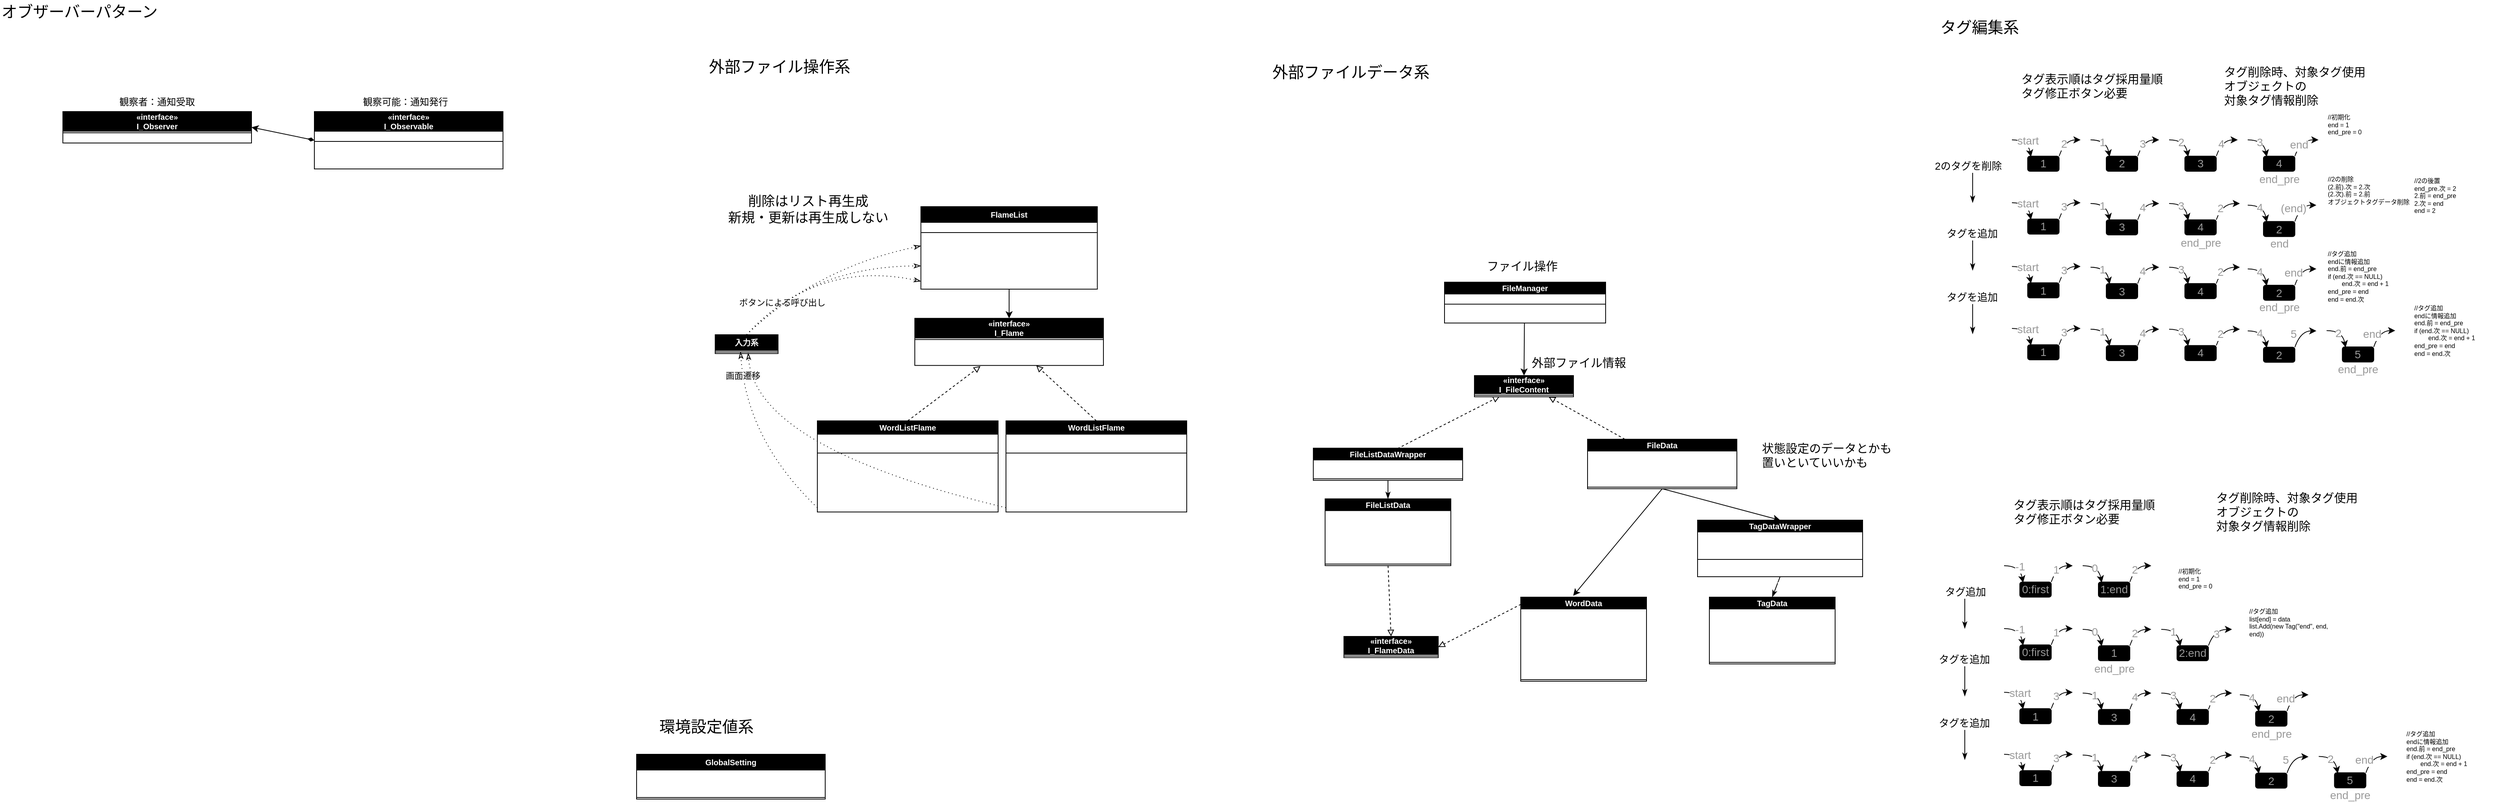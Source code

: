 <mxfile>
    <diagram id="vcL6-Ej94j082WODxmDW" name="データ設計">
        <mxGraphModel dx="1857" dy="327" grid="1" gridSize="10" guides="1" tooltips="1" connect="1" arrows="1" fold="1" page="1" pageScale="1" pageWidth="827" pageHeight="1169" background="none" math="0" shadow="0">
            <root>
                <mxCell id="0"/>
                <mxCell id="1" parent="0"/>
                <mxCell id="2" style="edgeStyle=none;jumpSize=3;html=1;fontSize=7;fontColor=#FFFFFF;endArrow=classicThin;endFill=1;exitX=0.5;exitY=1;exitDx=0;exitDy=0;entryX=0.5;entryY=0;entryDx=0;entryDy=0;" parent="1" source="13" target="3" edge="1">
                    <mxGeometry relative="1" as="geometry">
                        <mxPoint x="176.06" y="680.43" as="targetPoint"/>
                        <mxPoint x="196.06" y="670.43" as="sourcePoint"/>
                    </mxGeometry>
                </mxCell>
                <mxCell id="3" value="FileListData" style="swimlane;fontStyle=1;align=center;verticalAlign=middle;childLayout=stackLayout;horizontal=1;startSize=15;horizontalStack=0;resizeParent=1;resizeParentMax=0;resizeLast=0;collapsible=1;marginBottom=0;labelBackgroundColor=none;sketch=0;fontSize=10;fontColor=#FFFFFF;fillColor=#000000;spacingLeft=0;" parent="1" vertex="1">
                    <mxGeometry x="96.06" y="684.93" width="160" height="85" as="geometry">
                        <mxRectangle x="550" y="410" width="90" height="20" as="alternateBounds"/>
                    </mxGeometry>
                </mxCell>
                <mxCell id="4" value="+ title : string    //タイトル" style="text;strokeColor=none;fillColor=none;align=left;verticalAlign=middle;spacingLeft=4;spacingRight=4;overflow=hidden;rotatable=0;points=[[0,0.5],[1,0.5]];portConstraint=eastwest;labelBackgroundColor=none;sketch=0;fontSize=7;fontColor=#FFFFFF;" parent="3" vertex="1">
                    <mxGeometry y="15" width="160" height="11" as="geometry"/>
                </mxCell>
                <mxCell id="150" value="+ file_path : string    //データファイルのパス" style="text;strokeColor=none;fillColor=none;align=left;verticalAlign=middle;spacingLeft=4;spacingRight=4;overflow=hidden;rotatable=0;points=[[0,0.5],[1,0.5]];portConstraint=eastwest;labelBackgroundColor=none;sketch=0;fontSize=7;fontColor=#FFFFFF;" parent="3" vertex="1">
                    <mxGeometry y="26" width="160" height="11" as="geometry"/>
                </mxCell>
                <mxCell id="5" value="+ is_locked : bool    //隠しファイルか" style="text;strokeColor=none;fillColor=none;align=left;verticalAlign=middle;spacingLeft=4;spacingRight=4;overflow=hidden;rotatable=0;points=[[0,0.5],[1,0.5]];portConstraint=eastwest;labelBackgroundColor=none;sketch=0;fontSize=7;fontColor=#FFFFFF;" parent="3" vertex="1">
                    <mxGeometry y="37" width="160" height="11" as="geometry"/>
                </mxCell>
                <mxCell id="9" value="+ word_num : int    //単語数" style="text;strokeColor=none;fillColor=none;align=left;verticalAlign=middle;spacingLeft=4;spacingRight=4;overflow=hidden;rotatable=0;points=[[0,0.5],[1,0.5]];portConstraint=eastwest;labelBackgroundColor=none;sketch=0;fontSize=7;fontColor=#FFFFFF;" parent="3" vertex="1">
                    <mxGeometry y="48" width="160" height="11" as="geometry"/>
                </mxCell>
                <mxCell id="10" value="+ entry_date : string    //追加日時" style="text;strokeColor=none;fillColor=none;align=left;verticalAlign=middle;spacingLeft=4;spacingRight=4;overflow=hidden;rotatable=0;points=[[0,0.5],[1,0.5]];portConstraint=eastwest;labelBackgroundColor=none;sketch=0;fontSize=7;fontColor=#FFFFFF;" parent="3" vertex="1">
                    <mxGeometry y="59" width="160" height="11" as="geometry"/>
                </mxCell>
                <mxCell id="11" value="+ update_datte : string    //更新日時(追加日時)" style="text;strokeColor=none;fillColor=none;align=left;verticalAlign=middle;spacingLeft=4;spacingRight=4;overflow=hidden;rotatable=0;points=[[0,0.5],[1,0.5]];portConstraint=eastwest;labelBackgroundColor=none;sketch=0;fontSize=7;fontColor=#FFFFFF;" parent="3" vertex="1">
                    <mxGeometry y="70" width="160" height="11" as="geometry"/>
                </mxCell>
                <mxCell id="12" value="" style="line;strokeWidth=1;fillColor=none;align=left;verticalAlign=middle;spacingTop=-1;spacingLeft=3;spacingRight=3;rotatable=0;labelPosition=right;points=[];portConstraint=eastwest;strokeColor=inherit;labelBackgroundColor=none;sketch=0;fontSize=7;fontColor=#FFFFFF;" parent="3" vertex="1">
                    <mxGeometry y="81" width="160" height="4" as="geometry"/>
                </mxCell>
                <mxCell id="178" style="edgeStyle=none;html=1;exitX=0.564;exitY=0.011;exitDx=0;exitDy=0;entryX=0.255;entryY=0.867;entryDx=0;entryDy=0;fontSize=10;fontColor=#FFFFFF;exitPerimeter=0;endArrow=block;endFill=0;dashed=1;entryPerimeter=0;" parent="1" source="13" target="175" edge="1">
                    <mxGeometry relative="1" as="geometry"/>
                </mxCell>
                <mxCell id="13" value="FileListDataWrapper" style="swimlane;fontStyle=1;align=center;verticalAlign=middle;childLayout=stackLayout;horizontal=1;startSize=15;horizontalStack=0;resizeParent=1;resizeParentMax=0;resizeLast=0;collapsible=1;marginBottom=0;labelBackgroundColor=none;sketch=0;fontSize=10;fontColor=#FFFFFF;fillColor=#000000;spacingLeft=0;" parent="1" vertex="1">
                    <mxGeometry x="81.06" y="620.43" width="190" height="41" as="geometry">
                        <mxRectangle x="550" y="410" width="90" height="20" as="alternateBounds"/>
                    </mxGeometry>
                </mxCell>
                <mxCell id="166" value="+ pass_word : string    //隠しファイルパスワード" style="text;strokeColor=none;fillColor=none;align=left;verticalAlign=middle;spacingLeft=4;spacingRight=4;overflow=hidden;rotatable=0;points=[[0,0.5],[1,0.5]];portConstraint=eastwest;labelBackgroundColor=none;sketch=0;fontSize=7;fontColor=#FFFFFF;" parent="13" vertex="1">
                    <mxGeometry y="15" width="190" height="11" as="geometry"/>
                </mxCell>
                <mxCell id="14" value="+ listData : List&lt;WordData&gt;        //単語データのリスト" style="text;strokeColor=none;fillColor=none;align=left;verticalAlign=middle;spacingLeft=4;spacingRight=4;overflow=hidden;rotatable=0;points=[[0,0.5],[1,0.5]];portConstraint=eastwest;labelBackgroundColor=none;sketch=0;fontSize=7;fontColor=#FFFFFF;" parent="13" vertex="1">
                    <mxGeometry y="26" width="190" height="11" as="geometry"/>
                </mxCell>
                <mxCell id="15" value="" style="line;strokeWidth=1;fillColor=none;align=left;verticalAlign=middle;spacingTop=-1;spacingLeft=3;spacingRight=3;rotatable=0;labelPosition=right;points=[];portConstraint=eastwest;strokeColor=inherit;labelBackgroundColor=none;sketch=0;fontSize=7;fontColor=#FFFFFF;" parent="13" vertex="1">
                    <mxGeometry y="37" width="190" height="4" as="geometry"/>
                </mxCell>
                <mxCell id="16" value="単語ファイル群情報" style="text;html=1;strokeColor=none;fillColor=none;align=left;verticalAlign=top;whiteSpace=wrap;rounded=0;labelBackgroundColor=default;sketch=0;fontSize=15;fontColor=#FFFFFF;spacingTop=-4;" parent="1" vertex="1">
                    <mxGeometry x="42" y="594.18" width="150" height="22" as="geometry"/>
                </mxCell>
                <mxCell id="18" value="タグ表示順はタグ採用量順&lt;br&gt;タグ修正ボタン必要" style="text;html=1;strokeColor=none;fillColor=none;align=left;verticalAlign=top;whiteSpace=wrap;rounded=0;labelBackgroundColor=default;sketch=0;fontSize=15;fontColor=default;spacingTop=-4;" parent="1" vertex="1">
                    <mxGeometry x="980" y="139" width="200" height="42" as="geometry"/>
                </mxCell>
                <mxCell id="20" value="WordData" style="swimlane;fontStyle=1;align=center;verticalAlign=middle;childLayout=stackLayout;horizontal=1;startSize=15;horizontalStack=0;resizeParent=1;resizeParentMax=0;resizeLast=0;collapsible=1;marginBottom=0;labelBackgroundColor=none;sketch=0;fontSize=10;fontColor=#FFFFFF;fillColor=#000000;spacingLeft=0;" parent="1" vertex="1">
                    <mxGeometry x="345" y="810" width="160" height="107" as="geometry">
                        <mxRectangle x="550" y="410" width="90" height="20" as="alternateBounds"/>
                    </mxGeometry>
                </mxCell>
                <mxCell id="21" value="+ num : int        //登録番号&#10;" style="text;strokeColor=none;fillColor=none;align=left;verticalAlign=middle;spacingLeft=4;spacingRight=4;overflow=hidden;rotatable=0;points=[[0,0.5],[1,0.5]];portConstraint=eastwest;labelBackgroundColor=none;sketch=0;fontSize=7;fontColor=#FFFFFF;" parent="20" vertex="1">
                    <mxGeometry y="15" width="160" height="11" as="geometry"/>
                </mxCell>
                <mxCell id="22" value="+ word : string    //単語名" style="text;strokeColor=none;fillColor=none;align=left;verticalAlign=middle;spacingLeft=4;spacingRight=4;overflow=hidden;rotatable=0;points=[[0,0.5],[1,0.5]];portConstraint=eastwest;labelBackgroundColor=none;sketch=0;fontSize=7;fontColor=#FFFFFF;" parent="20" vertex="1">
                    <mxGeometry y="26" width="160" height="11" as="geometry"/>
                </mxCell>
                <mxCell id="23" value="+ count : int    //コピー回数&#10;" style="text;strokeColor=none;fillColor=none;align=left;verticalAlign=middle;spacingLeft=4;spacingRight=4;overflow=hidden;rotatable=0;points=[[0,0.5],[1,0.5]];portConstraint=eastwest;labelBackgroundColor=none;sketch=0;fontSize=7;fontColor=#FFFFFF;" parent="20" vertex="1">
                    <mxGeometry y="37" width="160" height="11" as="geometry"/>
                </mxCell>
                <mxCell id="24" value="+ star_num : short    //評価" style="text;strokeColor=none;fillColor=none;align=left;verticalAlign=middle;spacingLeft=4;spacingRight=4;overflow=hidden;rotatable=0;points=[[0,0.5],[1,0.5]];portConstraint=eastwest;labelBackgroundColor=none;sketch=0;fontSize=7;fontColor=#FFFFFF;" parent="20" vertex="1">
                    <mxGeometry y="48" width="160" height="11" as="geometry"/>
                </mxCell>
                <mxCell id="25" value="+ explain : string     //説明文" style="text;strokeColor=none;fillColor=none;align=left;verticalAlign=middle;spacingLeft=4;spacingRight=4;overflow=hidden;rotatable=0;points=[[0,0.5],[1,0.5]];portConstraint=eastwest;labelBackgroundColor=none;sketch=0;fontSize=7;fontColor=#FFFFFF;" parent="20" vertex="1">
                    <mxGeometry y="59" width="160" height="11" as="geometry"/>
                </mxCell>
                <mxCell id="26" value="+ tags : List&lt;int&gt;    //タグ情報" style="text;strokeColor=none;fillColor=none;align=left;verticalAlign=middle;spacingLeft=4;spacingRight=4;overflow=hidden;rotatable=0;points=[[0,0.5],[1,0.5]];portConstraint=eastwest;labelBackgroundColor=none;sketch=0;fontSize=7;fontColor=#FFFFFF;" parent="20" vertex="1">
                    <mxGeometry y="70" width="160" height="11" as="geometry"/>
                </mxCell>
                <mxCell id="27" value="+ entry_date : string    //追加日時" style="text;strokeColor=none;fillColor=none;align=left;verticalAlign=middle;spacingLeft=4;spacingRight=4;overflow=hidden;rotatable=0;points=[[0,0.5],[1,0.5]];portConstraint=eastwest;labelBackgroundColor=none;sketch=0;fontSize=7;fontColor=#FFFFFF;" parent="20" vertex="1">
                    <mxGeometry y="81" width="160" height="11" as="geometry"/>
                </mxCell>
                <mxCell id="28" value="+ update_datte : string    //更新日時(追加日時)" style="text;strokeColor=none;fillColor=none;align=left;verticalAlign=middle;spacingLeft=4;spacingRight=4;overflow=hidden;rotatable=0;points=[[0,0.5],[1,0.5]];portConstraint=eastwest;labelBackgroundColor=none;sketch=0;fontSize=7;fontColor=#FFFFFF;" parent="20" vertex="1">
                    <mxGeometry y="92" width="160" height="11" as="geometry"/>
                </mxCell>
                <mxCell id="29" value="" style="line;strokeWidth=1;fillColor=none;align=left;verticalAlign=middle;spacingTop=-1;spacingLeft=3;spacingRight=3;rotatable=0;labelPosition=right;points=[];portConstraint=eastwest;strokeColor=inherit;labelBackgroundColor=none;sketch=0;fontSize=7;fontColor=#FFFFFF;" parent="20" vertex="1">
                    <mxGeometry y="103" width="160" height="4" as="geometry"/>
                </mxCell>
                <mxCell id="33" value="タグ削除時、対象タグ使用オブジェクトの&lt;br&gt;対象タグ情報削除" style="text;html=1;strokeColor=none;fillColor=none;align=left;verticalAlign=top;whiteSpace=wrap;rounded=0;labelBackgroundColor=default;sketch=0;fontSize=15;fontColor=default;spacingTop=-4;" parent="1" vertex="1">
                    <mxGeometry x="1238" y="130" width="190" height="42" as="geometry"/>
                </mxCell>
                <mxCell id="34" value="" style="curved=1;endArrow=classic;html=1;fontSize=7;fontColor=#999999;jumpSize=3;entryX=0.107;entryY=0.038;entryDx=0;entryDy=0;entryPerimeter=0;" parent="1" target="36" edge="1">
                    <mxGeometry width="50" height="50" relative="1" as="geometry">
                        <mxPoint x="970" y="228" as="sourcePoint"/>
                        <mxPoint x="960.36" y="305.306" as="targetPoint"/>
                        <Array as="points">
                            <mxPoint x="990" y="228"/>
                        </Array>
                    </mxGeometry>
                </mxCell>
                <mxCell id="35" value="start" style="edgeLabel;html=1;align=center;verticalAlign=middle;resizable=0;points=[];fontSize=14;fontColor=#999999;" parent="34" vertex="1" connectable="0">
                    <mxGeometry x="-0.304" y="-3" relative="1" as="geometry">
                        <mxPoint x="5" y="-2" as="offset"/>
                    </mxGeometry>
                </mxCell>
                <mxCell id="36" value="1" style="rounded=1;whiteSpace=wrap;html=1;labelBackgroundColor=#000000;sketch=0;fontSize=14;fontColor=#999999;fillColor=#000000;" parent="1" vertex="1">
                    <mxGeometry x="990" y="248.75" width="40" height="19.25" as="geometry"/>
                </mxCell>
                <mxCell id="37" value="" style="curved=1;endArrow=classic;html=1;fontSize=7;fontColor=#999999;jumpSize=3;entryX=0.107;entryY=0.038;entryDx=0;entryDy=0;entryPerimeter=0;exitX=1;exitY=0;exitDx=0;exitDy=0;" parent="1" source="36" edge="1">
                    <mxGeometry width="50" height="50" relative="1" as="geometry">
                        <mxPoint x="1033.0" y="249.482" as="sourcePoint"/>
                        <mxPoint x="1057.28" y="228" as="targetPoint"/>
                        <Array as="points">
                            <mxPoint x="1037.28" y="228"/>
                        </Array>
                    </mxGeometry>
                </mxCell>
                <mxCell id="38" value="2" style="edgeLabel;html=1;align=center;verticalAlign=middle;resizable=0;points=[];fontSize=14;fontColor=#999999;" parent="37" vertex="1" connectable="0">
                    <mxGeometry x="-0.304" y="-3" relative="1" as="geometry">
                        <mxPoint x="-2" y="-3" as="offset"/>
                    </mxGeometry>
                </mxCell>
                <mxCell id="39" value="" style="curved=1;endArrow=classic;html=1;fontSize=7;fontColor=#999999;jumpSize=3;entryX=0.107;entryY=0.038;entryDx=0;entryDy=0;entryPerimeter=0;" parent="1" target="41" edge="1">
                    <mxGeometry width="50" height="50" relative="1" as="geometry">
                        <mxPoint x="1070" y="228" as="sourcePoint"/>
                        <mxPoint x="1060.36" y="305.306" as="targetPoint"/>
                        <Array as="points">
                            <mxPoint x="1090" y="228"/>
                        </Array>
                    </mxGeometry>
                </mxCell>
                <mxCell id="40" value="1" style="edgeLabel;html=1;align=center;verticalAlign=middle;resizable=0;points=[];fontSize=14;fontColor=#999999;" parent="39" vertex="1" connectable="0">
                    <mxGeometry x="-0.304" y="-3" relative="1" as="geometry">
                        <mxPoint as="offset"/>
                    </mxGeometry>
                </mxCell>
                <mxCell id="41" value="2" style="rounded=1;whiteSpace=wrap;html=1;labelBackgroundColor=#000000;sketch=0;fontSize=14;fontColor=#999999;fillColor=#000000;" parent="1" vertex="1">
                    <mxGeometry x="1090" y="248.75" width="40" height="19.25" as="geometry"/>
                </mxCell>
                <mxCell id="42" value="" style="curved=1;endArrow=classic;html=1;fontSize=7;fontColor=#999999;jumpSize=3;entryX=0.107;entryY=0.038;entryDx=0;entryDy=0;entryPerimeter=0;exitX=1;exitY=0;exitDx=0;exitDy=0;" parent="1" source="41" edge="1">
                    <mxGeometry width="50" height="50" relative="1" as="geometry">
                        <mxPoint x="1133.0" y="249.482" as="sourcePoint"/>
                        <mxPoint x="1157.28" y="228" as="targetPoint"/>
                        <Array as="points">
                            <mxPoint x="1137.28" y="228"/>
                        </Array>
                    </mxGeometry>
                </mxCell>
                <mxCell id="43" value="3" style="edgeLabel;html=1;align=center;verticalAlign=middle;resizable=0;points=[];fontSize=14;fontColor=#999999;" parent="42" vertex="1" connectable="0">
                    <mxGeometry x="-0.304" y="-3" relative="1" as="geometry">
                        <mxPoint x="-2" y="-3" as="offset"/>
                    </mxGeometry>
                </mxCell>
                <mxCell id="44" value="" style="curved=1;endArrow=classic;html=1;fontSize=7;fontColor=#999999;jumpSize=3;entryX=0.107;entryY=0.038;entryDx=0;entryDy=0;entryPerimeter=0;" parent="1" target="46" edge="1">
                    <mxGeometry width="50" height="50" relative="1" as="geometry">
                        <mxPoint x="1170" y="228" as="sourcePoint"/>
                        <mxPoint x="1160.36" y="305.306" as="targetPoint"/>
                        <Array as="points">
                            <mxPoint x="1190" y="228"/>
                        </Array>
                    </mxGeometry>
                </mxCell>
                <mxCell id="45" value="2" style="edgeLabel;html=1;align=center;verticalAlign=middle;resizable=0;points=[];fontSize=14;fontColor=#999999;" parent="44" vertex="1" connectable="0">
                    <mxGeometry x="-0.304" y="-3" relative="1" as="geometry">
                        <mxPoint as="offset"/>
                    </mxGeometry>
                </mxCell>
                <mxCell id="46" value="3" style="rounded=1;whiteSpace=wrap;html=1;labelBackgroundColor=#000000;sketch=0;fontSize=14;fontColor=#999999;fillColor=#000000;" parent="1" vertex="1">
                    <mxGeometry x="1190" y="248.75" width="40" height="19.25" as="geometry"/>
                </mxCell>
                <mxCell id="47" value="" style="curved=1;endArrow=classic;html=1;fontSize=7;fontColor=#999999;jumpSize=3;entryX=0.107;entryY=0.038;entryDx=0;entryDy=0;entryPerimeter=0;exitX=1;exitY=0;exitDx=0;exitDy=0;" parent="1" source="46" edge="1">
                    <mxGeometry width="50" height="50" relative="1" as="geometry">
                        <mxPoint x="1233.0" y="249.482" as="sourcePoint"/>
                        <mxPoint x="1257.28" y="228" as="targetPoint"/>
                        <Array as="points">
                            <mxPoint x="1237.28" y="228"/>
                        </Array>
                    </mxGeometry>
                </mxCell>
                <mxCell id="48" value="4" style="edgeLabel;html=1;align=center;verticalAlign=middle;resizable=0;points=[];fontSize=14;fontColor=#999999;" parent="47" vertex="1" connectable="0">
                    <mxGeometry x="-0.304" y="-3" relative="1" as="geometry">
                        <mxPoint x="-2" y="-3" as="offset"/>
                    </mxGeometry>
                </mxCell>
                <mxCell id="49" value="" style="curved=1;endArrow=classic;html=1;fontSize=7;fontColor=#999999;jumpSize=3;entryX=0.107;entryY=0.038;entryDx=0;entryDy=0;entryPerimeter=0;" parent="1" target="51" edge="1">
                    <mxGeometry width="50" height="50" relative="1" as="geometry">
                        <mxPoint x="1270" y="228" as="sourcePoint"/>
                        <mxPoint x="1260.36" y="305.306" as="targetPoint"/>
                        <Array as="points">
                            <mxPoint x="1290" y="228"/>
                        </Array>
                    </mxGeometry>
                </mxCell>
                <mxCell id="50" value="3" style="edgeLabel;html=1;align=center;verticalAlign=middle;resizable=0;points=[];fontSize=14;fontColor=#999999;" parent="49" vertex="1" connectable="0">
                    <mxGeometry x="-0.304" y="-3" relative="1" as="geometry">
                        <mxPoint as="offset"/>
                    </mxGeometry>
                </mxCell>
                <mxCell id="51" value="4" style="rounded=1;whiteSpace=wrap;html=1;labelBackgroundColor=#000000;sketch=0;fontSize=14;fontColor=#999999;fillColor=#000000;" parent="1" vertex="1">
                    <mxGeometry x="1290" y="248.75" width="40" height="19.25" as="geometry"/>
                </mxCell>
                <mxCell id="52" value="" style="curved=1;endArrow=classic;html=1;fontSize=7;fontColor=#999999;jumpSize=3;exitX=1;exitY=0;exitDx=0;exitDy=0;" parent="1" source="51" edge="1">
                    <mxGeometry width="50" height="50" relative="1" as="geometry">
                        <mxPoint x="1333.0" y="249.482" as="sourcePoint"/>
                        <mxPoint x="1360" y="228" as="targetPoint"/>
                        <Array as="points">
                            <mxPoint x="1337.28" y="228"/>
                        </Array>
                    </mxGeometry>
                </mxCell>
                <mxCell id="53" value="end" style="edgeLabel;html=1;align=center;verticalAlign=middle;resizable=0;points=[];fontSize=14;fontColor=#999999;" parent="52" vertex="1" connectable="0">
                    <mxGeometry x="-0.304" y="-3" relative="1" as="geometry">
                        <mxPoint x="-3" y="-1" as="offset"/>
                    </mxGeometry>
                </mxCell>
                <mxCell id="54" value="end_pre" style="edgeLabel;html=1;align=center;verticalAlign=middle;resizable=0;points=[];fontSize=14;fontColor=#999999;" parent="52" vertex="1" connectable="0">
                    <mxGeometry x="-0.304" y="-3" relative="1" as="geometry">
                        <mxPoint x="-28" y="43" as="offset"/>
                    </mxGeometry>
                </mxCell>
                <mxCell id="55" value="" style="curved=1;endArrow=classic;html=1;fontSize=7;fontColor=#999999;jumpSize=3;entryX=0.107;entryY=0.038;entryDx=0;entryDy=0;entryPerimeter=0;" parent="1" target="57" edge="1">
                    <mxGeometry width="50" height="50" relative="1" as="geometry">
                        <mxPoint x="970" y="308" as="sourcePoint"/>
                        <mxPoint x="960.36" y="385.306" as="targetPoint"/>
                        <Array as="points">
                            <mxPoint x="990" y="308"/>
                        </Array>
                    </mxGeometry>
                </mxCell>
                <mxCell id="56" value="start" style="edgeLabel;html=1;align=center;verticalAlign=middle;resizable=0;points=[];fontSize=14;fontColor=#999999;" parent="55" vertex="1" connectable="0">
                    <mxGeometry x="-0.304" y="-3" relative="1" as="geometry">
                        <mxPoint x="5" y="-2" as="offset"/>
                    </mxGeometry>
                </mxCell>
                <mxCell id="57" value="1" style="rounded=1;whiteSpace=wrap;html=1;labelBackgroundColor=#000000;sketch=0;fontSize=14;fontColor=#999999;fillColor=#000000;" parent="1" vertex="1">
                    <mxGeometry x="990" y="328.75" width="40" height="19.25" as="geometry"/>
                </mxCell>
                <mxCell id="58" value="" style="curved=1;endArrow=classic;html=1;fontSize=7;fontColor=#999999;jumpSize=3;entryX=0.107;entryY=0.038;entryDx=0;entryDy=0;entryPerimeter=0;exitX=1;exitY=0;exitDx=0;exitDy=0;" parent="1" source="57" edge="1">
                    <mxGeometry width="50" height="50" relative="1" as="geometry">
                        <mxPoint x="1033.0" y="329.482" as="sourcePoint"/>
                        <mxPoint x="1057.28" y="308" as="targetPoint"/>
                        <Array as="points">
                            <mxPoint x="1037.28" y="308"/>
                        </Array>
                    </mxGeometry>
                </mxCell>
                <mxCell id="59" value="3" style="edgeLabel;html=1;align=center;verticalAlign=middle;resizable=0;points=[];fontSize=14;fontColor=#999999;" parent="58" vertex="1" connectable="0">
                    <mxGeometry x="-0.304" y="-3" relative="1" as="geometry">
                        <mxPoint x="-2" y="-3" as="offset"/>
                    </mxGeometry>
                </mxCell>
                <mxCell id="60" value="" style="curved=1;endArrow=classic;html=1;fontSize=7;fontColor=#999999;jumpSize=3;entryX=0.107;entryY=0.038;entryDx=0;entryDy=0;entryPerimeter=0;" parent="1" target="62" edge="1">
                    <mxGeometry width="50" height="50" relative="1" as="geometry">
                        <mxPoint x="1270" y="311.13" as="sourcePoint"/>
                        <mxPoint x="1260.36" y="388.436" as="targetPoint"/>
                        <Array as="points">
                            <mxPoint x="1290" y="311.13"/>
                        </Array>
                    </mxGeometry>
                </mxCell>
                <mxCell id="61" value="4" style="edgeLabel;html=1;align=center;verticalAlign=middle;resizable=0;points=[];fontSize=14;fontColor=#999999;" parent="60" vertex="1" connectable="0">
                    <mxGeometry x="-0.304" y="-3" relative="1" as="geometry">
                        <mxPoint as="offset"/>
                    </mxGeometry>
                </mxCell>
                <mxCell id="62" value="2" style="rounded=1;whiteSpace=wrap;html=1;labelBackgroundColor=#000000;sketch=0;fontSize=14;fontColor=#999999;fillColor=#000000;" parent="1" vertex="1">
                    <mxGeometry x="1290" y="331.88" width="40" height="19.25" as="geometry"/>
                </mxCell>
                <mxCell id="63" value="" style="curved=1;endArrow=classic;html=1;fontSize=7;fontColor=#999999;jumpSize=3;entryX=0.107;entryY=0.038;entryDx=0;entryDy=0;entryPerimeter=0;exitX=1;exitY=0;exitDx=0;exitDy=0;" parent="1" source="62" edge="1">
                    <mxGeometry width="50" height="50" relative="1" as="geometry">
                        <mxPoint x="1333.0" y="332.611" as="sourcePoint"/>
                        <mxPoint x="1357.28" y="311.13" as="targetPoint"/>
                        <Array as="points">
                            <mxPoint x="1337.28" y="311.13"/>
                        </Array>
                    </mxGeometry>
                </mxCell>
                <mxCell id="64" value="(end)" style="edgeLabel;html=1;align=center;verticalAlign=middle;resizable=0;points=[];fontSize=14;fontColor=#999999;" parent="63" vertex="1" connectable="0">
                    <mxGeometry x="-0.304" y="-3" relative="1" as="geometry">
                        <mxPoint x="-10" y="-4" as="offset"/>
                    </mxGeometry>
                </mxCell>
                <mxCell id="65" value="" style="curved=1;endArrow=classic;html=1;fontSize=7;fontColor=#999999;jumpSize=3;entryX=0.107;entryY=0.038;entryDx=0;entryDy=0;entryPerimeter=0;" parent="1" target="67" edge="1">
                    <mxGeometry width="50" height="50" relative="1" as="geometry">
                        <mxPoint x="1070" y="309.0" as="sourcePoint"/>
                        <mxPoint x="1060.36" y="386.306" as="targetPoint"/>
                        <Array as="points">
                            <mxPoint x="1090" y="309"/>
                        </Array>
                    </mxGeometry>
                </mxCell>
                <mxCell id="66" value="1" style="edgeLabel;html=1;align=center;verticalAlign=middle;resizable=0;points=[];fontSize=14;fontColor=#999999;" parent="65" vertex="1" connectable="0">
                    <mxGeometry x="-0.304" y="-3" relative="1" as="geometry">
                        <mxPoint as="offset"/>
                    </mxGeometry>
                </mxCell>
                <mxCell id="67" value="3" style="rounded=1;whiteSpace=wrap;html=1;labelBackgroundColor=#000000;sketch=0;fontSize=14;fontColor=#999999;fillColor=#000000;" parent="1" vertex="1">
                    <mxGeometry x="1090" y="329.75" width="40" height="19.25" as="geometry"/>
                </mxCell>
                <mxCell id="68" value="" style="curved=1;endArrow=classic;html=1;fontSize=7;fontColor=#999999;jumpSize=3;entryX=0.107;entryY=0.038;entryDx=0;entryDy=0;entryPerimeter=0;exitX=1;exitY=0;exitDx=0;exitDy=0;" parent="1" source="67" edge="1">
                    <mxGeometry width="50" height="50" relative="1" as="geometry">
                        <mxPoint x="1133.0" y="330.482" as="sourcePoint"/>
                        <mxPoint x="1157.28" y="309.0" as="targetPoint"/>
                        <Array as="points">
                            <mxPoint x="1137.28" y="309"/>
                        </Array>
                    </mxGeometry>
                </mxCell>
                <mxCell id="69" value="4" style="edgeLabel;html=1;align=center;verticalAlign=middle;resizable=0;points=[];fontSize=14;fontColor=#999999;" parent="68" vertex="1" connectable="0">
                    <mxGeometry x="-0.304" y="-3" relative="1" as="geometry">
                        <mxPoint x="-2" y="-3" as="offset"/>
                    </mxGeometry>
                </mxCell>
                <mxCell id="70" value="" style="curved=1;endArrow=classic;html=1;fontSize=7;fontColor=#999999;jumpSize=3;entryX=0.107;entryY=0.038;entryDx=0;entryDy=0;entryPerimeter=0;" parent="1" target="72" edge="1">
                    <mxGeometry width="50" height="50" relative="1" as="geometry">
                        <mxPoint x="1170" y="309.0" as="sourcePoint"/>
                        <mxPoint x="1160.36" y="386.306" as="targetPoint"/>
                        <Array as="points">
                            <mxPoint x="1190" y="309"/>
                        </Array>
                    </mxGeometry>
                </mxCell>
                <mxCell id="71" value="3" style="edgeLabel;html=1;align=center;verticalAlign=middle;resizable=0;points=[];fontSize=14;fontColor=#999999;" parent="70" vertex="1" connectable="0">
                    <mxGeometry x="-0.304" y="-3" relative="1" as="geometry">
                        <mxPoint as="offset"/>
                    </mxGeometry>
                </mxCell>
                <mxCell id="72" value="4" style="rounded=1;whiteSpace=wrap;html=1;labelBackgroundColor=#000000;sketch=0;fontSize=14;fontColor=#999999;fillColor=#000000;" parent="1" vertex="1">
                    <mxGeometry x="1190" y="329.75" width="40" height="19.25" as="geometry"/>
                </mxCell>
                <mxCell id="73" value="" style="curved=1;endArrow=classic;html=1;fontSize=7;fontColor=#999999;jumpSize=3;exitX=1;exitY=0;exitDx=0;exitDy=0;" parent="1" source="72" edge="1">
                    <mxGeometry width="50" height="50" relative="1" as="geometry">
                        <mxPoint x="1233.0" y="330.482" as="sourcePoint"/>
                        <mxPoint x="1260" y="309.0" as="targetPoint"/>
                        <Array as="points">
                            <mxPoint x="1237.28" y="309"/>
                        </Array>
                    </mxGeometry>
                </mxCell>
                <mxCell id="74" value="2" style="edgeLabel;html=1;align=center;verticalAlign=middle;resizable=0;points=[];fontSize=14;fontColor=#999999;" parent="73" vertex="1" connectable="0">
                    <mxGeometry x="-0.304" y="-3" relative="1" as="geometry">
                        <mxPoint x="-3" y="-1" as="offset"/>
                    </mxGeometry>
                </mxCell>
                <mxCell id="75" value="end_pre" style="edgeLabel;html=1;align=center;verticalAlign=middle;resizable=0;points=[];fontSize=14;fontColor=#999999;" parent="73" vertex="1" connectable="0">
                    <mxGeometry x="-0.304" y="-3" relative="1" as="geometry">
                        <mxPoint x="-28" y="43" as="offset"/>
                    </mxGeometry>
                </mxCell>
                <mxCell id="76" value="end" style="edgeLabel;html=1;align=center;verticalAlign=middle;resizable=0;points=[];fontSize=14;fontColor=#999999;" parent="73" vertex="1" connectable="0">
                    <mxGeometry x="-0.304" y="-3" relative="1" as="geometry">
                        <mxPoint x="72" y="44" as="offset"/>
                    </mxGeometry>
                </mxCell>
                <mxCell id="77" style="edgeStyle=none;jumpSize=3;html=1;fontSize=8;fontColor=#999999;endArrow=classicThin;endFill=1;" parent="1" source="78" edge="1">
                    <mxGeometry relative="1" as="geometry">
                        <mxPoint x="920" y="308" as="targetPoint"/>
                    </mxGeometry>
                </mxCell>
                <mxCell id="78" value="2のタグを削除" style="text;html=1;strokeColor=none;fillColor=none;align=left;verticalAlign=top;whiteSpace=wrap;rounded=0;labelBackgroundColor=default;sketch=0;fontSize=13;fontColor=default;spacingTop=-4;" parent="1" vertex="1">
                    <mxGeometry x="870" y="251" width="100" height="17" as="geometry"/>
                </mxCell>
                <mxCell id="79" value="//2の削除&lt;br&gt;(2.前).次 = 2.次&lt;br&gt;(2.次).前 = 2.前&lt;br&gt;オブジェクトタグデータ削除" style="text;html=1;strokeColor=none;fillColor=none;align=left;verticalAlign=top;whiteSpace=wrap;rounded=0;labelBackgroundColor=default;sketch=0;fontSize=8;fontColor=default;spacingTop=-4;" parent="1" vertex="1">
                    <mxGeometry x="1370" y="271" width="110" height="30.5" as="geometry"/>
                </mxCell>
                <mxCell id="80" value="//2の後置&lt;br&gt;end_pre.次 = 2&lt;br&gt;2.前 = end_pre&lt;br&gt;2.次 = end&lt;br&gt;end = 2" style="text;html=1;strokeColor=none;fillColor=none;align=left;verticalAlign=top;whiteSpace=wrap;rounded=0;labelBackgroundColor=default;sketch=0;fontSize=8;fontColor=default;spacingTop=-4;" parent="1" vertex="1">
                    <mxGeometry x="1480" y="273.31" width="110" height="36.62" as="geometry"/>
                </mxCell>
                <mxCell id="81" style="edgeStyle=none;jumpSize=3;html=1;fontSize=8;fontColor=#999999;endArrow=classicThin;endFill=1;" parent="1" source="82" edge="1">
                    <mxGeometry relative="1" as="geometry">
                        <mxPoint x="920" y="394.13" as="targetPoint"/>
                    </mxGeometry>
                </mxCell>
                <mxCell id="82" value="タグを追加" style="text;html=1;strokeColor=none;fillColor=none;align=left;verticalAlign=top;whiteSpace=wrap;rounded=0;labelBackgroundColor=default;sketch=0;fontSize=13;fontColor=default;spacingTop=-4;" parent="1" vertex="1">
                    <mxGeometry x="885" y="337.13" width="70" height="17" as="geometry"/>
                </mxCell>
                <mxCell id="83" value="" style="curved=1;endArrow=classic;html=1;fontSize=7;fontColor=#999999;jumpSize=3;entryX=0.107;entryY=0.038;entryDx=0;entryDy=0;entryPerimeter=0;" parent="1" target="85" edge="1">
                    <mxGeometry width="50" height="50" relative="1" as="geometry">
                        <mxPoint x="970" y="389.13" as="sourcePoint"/>
                        <mxPoint x="960.36" y="466.436" as="targetPoint"/>
                        <Array as="points">
                            <mxPoint x="990" y="389.13"/>
                        </Array>
                    </mxGeometry>
                </mxCell>
                <mxCell id="84" value="start" style="edgeLabel;html=1;align=center;verticalAlign=middle;resizable=0;points=[];fontSize=14;fontColor=#999999;" parent="83" vertex="1" connectable="0">
                    <mxGeometry x="-0.304" y="-3" relative="1" as="geometry">
                        <mxPoint x="5" y="-2" as="offset"/>
                    </mxGeometry>
                </mxCell>
                <mxCell id="85" value="1" style="rounded=1;whiteSpace=wrap;html=1;labelBackgroundColor=#000000;sketch=0;fontSize=14;fontColor=#999999;fillColor=#000000;" parent="1" vertex="1">
                    <mxGeometry x="990" y="409.88" width="40" height="19.25" as="geometry"/>
                </mxCell>
                <mxCell id="86" value="" style="curved=1;endArrow=classic;html=1;fontSize=7;fontColor=#999999;jumpSize=3;entryX=0.107;entryY=0.038;entryDx=0;entryDy=0;entryPerimeter=0;exitX=1;exitY=0;exitDx=0;exitDy=0;" parent="1" source="85" edge="1">
                    <mxGeometry width="50" height="50" relative="1" as="geometry">
                        <mxPoint x="1033.0" y="410.611" as="sourcePoint"/>
                        <mxPoint x="1057.28" y="389.13" as="targetPoint"/>
                        <Array as="points">
                            <mxPoint x="1037.28" y="389.13"/>
                        </Array>
                    </mxGeometry>
                </mxCell>
                <mxCell id="87" value="3" style="edgeLabel;html=1;align=center;verticalAlign=middle;resizable=0;points=[];fontSize=14;fontColor=#999999;" parent="86" vertex="1" connectable="0">
                    <mxGeometry x="-0.304" y="-3" relative="1" as="geometry">
                        <mxPoint x="-2" y="-3" as="offset"/>
                    </mxGeometry>
                </mxCell>
                <mxCell id="88" value="" style="curved=1;endArrow=classic;html=1;fontSize=7;fontColor=#999999;jumpSize=3;entryX=0.107;entryY=0.038;entryDx=0;entryDy=0;entryPerimeter=0;" parent="1" target="90" edge="1">
                    <mxGeometry width="50" height="50" relative="1" as="geometry">
                        <mxPoint x="1270" y="392.26" as="sourcePoint"/>
                        <mxPoint x="1260.36" y="469.566" as="targetPoint"/>
                        <Array as="points">
                            <mxPoint x="1290" y="392.26"/>
                        </Array>
                    </mxGeometry>
                </mxCell>
                <mxCell id="89" value="4" style="edgeLabel;html=1;align=center;verticalAlign=middle;resizable=0;points=[];fontSize=14;fontColor=#999999;" parent="88" vertex="1" connectable="0">
                    <mxGeometry x="-0.304" y="-3" relative="1" as="geometry">
                        <mxPoint as="offset"/>
                    </mxGeometry>
                </mxCell>
                <mxCell id="90" value="2" style="rounded=1;whiteSpace=wrap;html=1;labelBackgroundColor=#000000;sketch=0;fontSize=14;fontColor=#999999;fillColor=#000000;" parent="1" vertex="1">
                    <mxGeometry x="1290" y="413.01" width="40" height="19.25" as="geometry"/>
                </mxCell>
                <mxCell id="91" value="" style="curved=1;endArrow=classic;html=1;fontSize=7;fontColor=#999999;jumpSize=3;entryX=0.107;entryY=0.038;entryDx=0;entryDy=0;entryPerimeter=0;exitX=1;exitY=0;exitDx=0;exitDy=0;" parent="1" source="90" edge="1">
                    <mxGeometry width="50" height="50" relative="1" as="geometry">
                        <mxPoint x="1333.0" y="413.742" as="sourcePoint"/>
                        <mxPoint x="1357.28" y="392.26" as="targetPoint"/>
                        <Array as="points">
                            <mxPoint x="1337.28" y="392.26"/>
                        </Array>
                    </mxGeometry>
                </mxCell>
                <mxCell id="92" value="end" style="edgeLabel;html=1;align=center;verticalAlign=middle;resizable=0;points=[];fontSize=14;fontColor=#999999;" parent="91" vertex="1" connectable="0">
                    <mxGeometry x="-0.304" y="-3" relative="1" as="geometry">
                        <mxPoint x="-10" y="-4" as="offset"/>
                    </mxGeometry>
                </mxCell>
                <mxCell id="93" value="" style="curved=1;endArrow=classic;html=1;fontSize=7;fontColor=#999999;jumpSize=3;entryX=0.107;entryY=0.038;entryDx=0;entryDy=0;entryPerimeter=0;" parent="1" target="95" edge="1">
                    <mxGeometry width="50" height="50" relative="1" as="geometry">
                        <mxPoint x="1070" y="390.13" as="sourcePoint"/>
                        <mxPoint x="1060.36" y="467.436" as="targetPoint"/>
                        <Array as="points">
                            <mxPoint x="1090" y="390.13"/>
                        </Array>
                    </mxGeometry>
                </mxCell>
                <mxCell id="94" value="1" style="edgeLabel;html=1;align=center;verticalAlign=middle;resizable=0;points=[];fontSize=14;fontColor=#999999;" parent="93" vertex="1" connectable="0">
                    <mxGeometry x="-0.304" y="-3" relative="1" as="geometry">
                        <mxPoint as="offset"/>
                    </mxGeometry>
                </mxCell>
                <mxCell id="95" value="3" style="rounded=1;whiteSpace=wrap;html=1;labelBackgroundColor=#000000;sketch=0;fontSize=14;fontColor=#999999;fillColor=#000000;" parent="1" vertex="1">
                    <mxGeometry x="1090" y="410.88" width="40" height="19.25" as="geometry"/>
                </mxCell>
                <mxCell id="96" value="" style="curved=1;endArrow=classic;html=1;fontSize=7;fontColor=#999999;jumpSize=3;entryX=0.107;entryY=0.038;entryDx=0;entryDy=0;entryPerimeter=0;exitX=1;exitY=0;exitDx=0;exitDy=0;" parent="1" source="95" edge="1">
                    <mxGeometry width="50" height="50" relative="1" as="geometry">
                        <mxPoint x="1133.0" y="411.611" as="sourcePoint"/>
                        <mxPoint x="1157.28" y="390.13" as="targetPoint"/>
                        <Array as="points">
                            <mxPoint x="1137.28" y="390.13"/>
                        </Array>
                    </mxGeometry>
                </mxCell>
                <mxCell id="97" value="4" style="edgeLabel;html=1;align=center;verticalAlign=middle;resizable=0;points=[];fontSize=14;fontColor=#999999;" parent="96" vertex="1" connectable="0">
                    <mxGeometry x="-0.304" y="-3" relative="1" as="geometry">
                        <mxPoint x="-2" y="-3" as="offset"/>
                    </mxGeometry>
                </mxCell>
                <mxCell id="98" value="" style="curved=1;endArrow=classic;html=1;fontSize=7;fontColor=#999999;jumpSize=3;entryX=0.107;entryY=0.038;entryDx=0;entryDy=0;entryPerimeter=0;" parent="1" target="100" edge="1">
                    <mxGeometry width="50" height="50" relative="1" as="geometry">
                        <mxPoint x="1170" y="390.13" as="sourcePoint"/>
                        <mxPoint x="1160.36" y="467.436" as="targetPoint"/>
                        <Array as="points">
                            <mxPoint x="1190" y="390.13"/>
                        </Array>
                    </mxGeometry>
                </mxCell>
                <mxCell id="99" value="3" style="edgeLabel;html=1;align=center;verticalAlign=middle;resizable=0;points=[];fontSize=14;fontColor=#999999;" parent="98" vertex="1" connectable="0">
                    <mxGeometry x="-0.304" y="-3" relative="1" as="geometry">
                        <mxPoint as="offset"/>
                    </mxGeometry>
                </mxCell>
                <mxCell id="100" value="4" style="rounded=1;whiteSpace=wrap;html=1;labelBackgroundColor=#000000;sketch=0;fontSize=14;fontColor=#999999;fillColor=#000000;" parent="1" vertex="1">
                    <mxGeometry x="1190" y="410.88" width="40" height="19.25" as="geometry"/>
                </mxCell>
                <mxCell id="101" value="" style="curved=1;endArrow=classic;html=1;fontSize=7;fontColor=#999999;jumpSize=3;exitX=1;exitY=0;exitDx=0;exitDy=0;" parent="1" source="100" edge="1">
                    <mxGeometry width="50" height="50" relative="1" as="geometry">
                        <mxPoint x="1233.0" y="411.611" as="sourcePoint"/>
                        <mxPoint x="1260" y="390.13" as="targetPoint"/>
                        <Array as="points">
                            <mxPoint x="1237.28" y="390.13"/>
                        </Array>
                    </mxGeometry>
                </mxCell>
                <mxCell id="102" value="2" style="edgeLabel;html=1;align=center;verticalAlign=middle;resizable=0;points=[];fontSize=14;fontColor=#999999;" parent="101" vertex="1" connectable="0">
                    <mxGeometry x="-0.304" y="-3" relative="1" as="geometry">
                        <mxPoint x="-3" y="-1" as="offset"/>
                    </mxGeometry>
                </mxCell>
                <mxCell id="103" value="end_pre" style="edgeLabel;html=1;align=center;verticalAlign=middle;resizable=0;points=[];fontSize=14;fontColor=#999999;" parent="101" vertex="1" connectable="0">
                    <mxGeometry x="-0.304" y="-3" relative="1" as="geometry">
                        <mxPoint x="72" y="44" as="offset"/>
                    </mxGeometry>
                </mxCell>
                <mxCell id="104" style="edgeStyle=none;jumpSize=3;html=1;fontSize=8;fontColor=#999999;endArrow=classicThin;endFill=1;" parent="1" source="105" edge="1">
                    <mxGeometry relative="1" as="geometry">
                        <mxPoint x="920" y="475" as="targetPoint"/>
                    </mxGeometry>
                </mxCell>
                <mxCell id="105" value="タグを追加" style="text;html=1;strokeColor=none;fillColor=none;align=left;verticalAlign=top;whiteSpace=wrap;rounded=0;labelBackgroundColor=default;sketch=0;fontSize=13;fontColor=default;spacingTop=-4;" parent="1" vertex="1">
                    <mxGeometry x="885" y="418" width="70" height="17" as="geometry"/>
                </mxCell>
                <mxCell id="106" value="" style="curved=1;endArrow=classic;html=1;fontSize=7;fontColor=#999999;jumpSize=3;entryX=0.107;entryY=0.038;entryDx=0;entryDy=0;entryPerimeter=0;" parent="1" target="108" edge="1">
                    <mxGeometry width="50" height="50" relative="1" as="geometry">
                        <mxPoint x="970" y="468" as="sourcePoint"/>
                        <mxPoint x="960.36" y="545.306" as="targetPoint"/>
                        <Array as="points">
                            <mxPoint x="990" y="468"/>
                        </Array>
                    </mxGeometry>
                </mxCell>
                <mxCell id="107" value="start" style="edgeLabel;html=1;align=center;verticalAlign=middle;resizable=0;points=[];fontSize=14;fontColor=#999999;" parent="106" vertex="1" connectable="0">
                    <mxGeometry x="-0.304" y="-3" relative="1" as="geometry">
                        <mxPoint x="5" y="-2" as="offset"/>
                    </mxGeometry>
                </mxCell>
                <mxCell id="108" value="1" style="rounded=1;whiteSpace=wrap;html=1;labelBackgroundColor=#000000;sketch=0;fontSize=14;fontColor=#999999;fillColor=#000000;" parent="1" vertex="1">
                    <mxGeometry x="990" y="488.75" width="40" height="19.25" as="geometry"/>
                </mxCell>
                <mxCell id="109" value="" style="curved=1;endArrow=classic;html=1;fontSize=7;fontColor=#999999;jumpSize=3;entryX=0.107;entryY=0.038;entryDx=0;entryDy=0;entryPerimeter=0;exitX=1;exitY=0;exitDx=0;exitDy=0;" parent="1" source="108" edge="1">
                    <mxGeometry width="50" height="50" relative="1" as="geometry">
                        <mxPoint x="1033.0" y="489.482" as="sourcePoint"/>
                        <mxPoint x="1057.28" y="468" as="targetPoint"/>
                        <Array as="points">
                            <mxPoint x="1037.28" y="468"/>
                        </Array>
                    </mxGeometry>
                </mxCell>
                <mxCell id="110" value="3" style="edgeLabel;html=1;align=center;verticalAlign=middle;resizable=0;points=[];fontSize=14;fontColor=#999999;" parent="109" vertex="1" connectable="0">
                    <mxGeometry x="-0.304" y="-3" relative="1" as="geometry">
                        <mxPoint x="-2" y="-3" as="offset"/>
                    </mxGeometry>
                </mxCell>
                <mxCell id="111" value="" style="curved=1;endArrow=classic;html=1;fontSize=7;fontColor=#999999;jumpSize=3;entryX=0.107;entryY=0.038;entryDx=0;entryDy=0;entryPerimeter=0;" parent="1" target="113" edge="1">
                    <mxGeometry width="50" height="50" relative="1" as="geometry">
                        <mxPoint x="1270" y="471.13" as="sourcePoint"/>
                        <mxPoint x="1260.36" y="548.436" as="targetPoint"/>
                        <Array as="points">
                            <mxPoint x="1290" y="471.13"/>
                        </Array>
                    </mxGeometry>
                </mxCell>
                <mxCell id="112" value="4" style="edgeLabel;html=1;align=center;verticalAlign=middle;resizable=0;points=[];fontSize=14;fontColor=#999999;" parent="111" vertex="1" connectable="0">
                    <mxGeometry x="-0.304" y="-3" relative="1" as="geometry">
                        <mxPoint as="offset"/>
                    </mxGeometry>
                </mxCell>
                <mxCell id="113" value="2" style="rounded=1;whiteSpace=wrap;html=1;labelBackgroundColor=#000000;sketch=0;fontSize=14;fontColor=#999999;fillColor=#000000;" parent="1" vertex="1">
                    <mxGeometry x="1290" y="491.88" width="40" height="19.25" as="geometry"/>
                </mxCell>
                <mxCell id="114" value="" style="curved=1;endArrow=classic;html=1;fontSize=7;fontColor=#999999;jumpSize=3;entryX=0.107;entryY=0.038;entryDx=0;entryDy=0;entryPerimeter=0;exitX=1;exitY=0;exitDx=0;exitDy=0;" parent="1" source="113" edge="1">
                    <mxGeometry width="50" height="50" relative="1" as="geometry">
                        <mxPoint x="1333.0" y="492.611" as="sourcePoint"/>
                        <mxPoint x="1357.28" y="471.13" as="targetPoint"/>
                        <Array as="points">
                            <mxPoint x="1337.28" y="471.13"/>
                        </Array>
                    </mxGeometry>
                </mxCell>
                <mxCell id="115" value="5" style="edgeLabel;html=1;align=center;verticalAlign=middle;resizable=0;points=[];fontSize=14;fontColor=#999999;" parent="114" vertex="1" connectable="0">
                    <mxGeometry x="-0.304" y="-3" relative="1" as="geometry">
                        <mxPoint x="-10" y="-4" as="offset"/>
                    </mxGeometry>
                </mxCell>
                <mxCell id="116" value="" style="curved=1;endArrow=classic;html=1;fontSize=7;fontColor=#999999;jumpSize=3;entryX=0.107;entryY=0.038;entryDx=0;entryDy=0;entryPerimeter=0;" parent="1" target="118" edge="1">
                    <mxGeometry width="50" height="50" relative="1" as="geometry">
                        <mxPoint x="1070" y="469.0" as="sourcePoint"/>
                        <mxPoint x="1060.36" y="546.306" as="targetPoint"/>
                        <Array as="points">
                            <mxPoint x="1090" y="469"/>
                        </Array>
                    </mxGeometry>
                </mxCell>
                <mxCell id="117" value="1" style="edgeLabel;html=1;align=center;verticalAlign=middle;resizable=0;points=[];fontSize=14;fontColor=#999999;" parent="116" vertex="1" connectable="0">
                    <mxGeometry x="-0.304" y="-3" relative="1" as="geometry">
                        <mxPoint as="offset"/>
                    </mxGeometry>
                </mxCell>
                <mxCell id="118" value="3" style="rounded=1;whiteSpace=wrap;html=1;labelBackgroundColor=#000000;sketch=0;fontSize=14;fontColor=#999999;fillColor=#000000;" parent="1" vertex="1">
                    <mxGeometry x="1090" y="489.75" width="40" height="19.25" as="geometry"/>
                </mxCell>
                <mxCell id="119" value="" style="curved=1;endArrow=classic;html=1;fontSize=7;fontColor=#999999;jumpSize=3;entryX=0.107;entryY=0.038;entryDx=0;entryDy=0;entryPerimeter=0;exitX=1;exitY=0;exitDx=0;exitDy=0;" parent="1" source="118" edge="1">
                    <mxGeometry width="50" height="50" relative="1" as="geometry">
                        <mxPoint x="1133.0" y="490.482" as="sourcePoint"/>
                        <mxPoint x="1157.28" y="469.0" as="targetPoint"/>
                        <Array as="points">
                            <mxPoint x="1137.28" y="469"/>
                        </Array>
                    </mxGeometry>
                </mxCell>
                <mxCell id="120" value="4" style="edgeLabel;html=1;align=center;verticalAlign=middle;resizable=0;points=[];fontSize=14;fontColor=#999999;" parent="119" vertex="1" connectable="0">
                    <mxGeometry x="-0.304" y="-3" relative="1" as="geometry">
                        <mxPoint x="-2" y="-3" as="offset"/>
                    </mxGeometry>
                </mxCell>
                <mxCell id="121" value="" style="curved=1;endArrow=classic;html=1;fontSize=7;fontColor=#999999;jumpSize=3;entryX=0.107;entryY=0.038;entryDx=0;entryDy=0;entryPerimeter=0;" parent="1" target="123" edge="1">
                    <mxGeometry width="50" height="50" relative="1" as="geometry">
                        <mxPoint x="1170" y="469.0" as="sourcePoint"/>
                        <mxPoint x="1160.36" y="546.306" as="targetPoint"/>
                        <Array as="points">
                            <mxPoint x="1190" y="469"/>
                        </Array>
                    </mxGeometry>
                </mxCell>
                <mxCell id="122" value="3" style="edgeLabel;html=1;align=center;verticalAlign=middle;resizable=0;points=[];fontSize=14;fontColor=#999999;" parent="121" vertex="1" connectable="0">
                    <mxGeometry x="-0.304" y="-3" relative="1" as="geometry">
                        <mxPoint as="offset"/>
                    </mxGeometry>
                </mxCell>
                <mxCell id="123" value="4" style="rounded=1;whiteSpace=wrap;html=1;labelBackgroundColor=#000000;sketch=0;fontSize=14;fontColor=#999999;fillColor=#000000;" parent="1" vertex="1">
                    <mxGeometry x="1190" y="489.75" width="40" height="19.25" as="geometry"/>
                </mxCell>
                <mxCell id="124" value="" style="curved=1;endArrow=classic;html=1;fontSize=7;fontColor=#999999;jumpSize=3;exitX=1;exitY=0;exitDx=0;exitDy=0;" parent="1" source="123" edge="1">
                    <mxGeometry width="50" height="50" relative="1" as="geometry">
                        <mxPoint x="1233.0" y="490.482" as="sourcePoint"/>
                        <mxPoint x="1260" y="469.0" as="targetPoint"/>
                        <Array as="points">
                            <mxPoint x="1237.28" y="469"/>
                        </Array>
                    </mxGeometry>
                </mxCell>
                <mxCell id="125" value="2" style="edgeLabel;html=1;align=center;verticalAlign=middle;resizable=0;points=[];fontSize=14;fontColor=#999999;" parent="124" vertex="1" connectable="0">
                    <mxGeometry x="-0.304" y="-3" relative="1" as="geometry">
                        <mxPoint x="-3" y="-1" as="offset"/>
                    </mxGeometry>
                </mxCell>
                <mxCell id="126" value="end_pre" style="edgeLabel;html=1;align=center;verticalAlign=middle;resizable=0;points=[];fontSize=14;fontColor=#999999;" parent="124" vertex="1" connectable="0">
                    <mxGeometry x="-0.304" y="-3" relative="1" as="geometry">
                        <mxPoint x="172" y="44" as="offset"/>
                    </mxGeometry>
                </mxCell>
                <mxCell id="127" value="" style="curved=1;endArrow=classic;html=1;fontSize=7;fontColor=#999999;jumpSize=3;entryX=0.107;entryY=0.038;entryDx=0;entryDy=0;entryPerimeter=0;" parent="1" target="129" edge="1">
                    <mxGeometry width="50" height="50" relative="1" as="geometry">
                        <mxPoint x="1370.36" y="470.8" as="sourcePoint"/>
                        <mxPoint x="1360.72" y="548.106" as="targetPoint"/>
                        <Array as="points">
                            <mxPoint x="1390.36" y="470.8"/>
                        </Array>
                    </mxGeometry>
                </mxCell>
                <mxCell id="128" value="2" style="edgeLabel;html=1;align=center;verticalAlign=middle;resizable=0;points=[];fontSize=14;fontColor=#999999;" parent="127" vertex="1" connectable="0">
                    <mxGeometry x="-0.304" y="-3" relative="1" as="geometry">
                        <mxPoint as="offset"/>
                    </mxGeometry>
                </mxCell>
                <mxCell id="129" value="5" style="rounded=1;whiteSpace=wrap;html=1;labelBackgroundColor=#000000;sketch=0;fontSize=14;fontColor=#999999;fillColor=#000000;" parent="1" vertex="1">
                    <mxGeometry x="1390.36" y="491.55" width="40" height="19.25" as="geometry"/>
                </mxCell>
                <mxCell id="130" value="" style="curved=1;endArrow=classic;html=1;fontSize=7;fontColor=#999999;jumpSize=3;entryX=0.107;entryY=0.038;entryDx=0;entryDy=0;entryPerimeter=0;exitX=1;exitY=0;exitDx=0;exitDy=0;" parent="1" source="129" edge="1">
                    <mxGeometry width="50" height="50" relative="1" as="geometry">
                        <mxPoint x="1433.36" y="492.282" as="sourcePoint"/>
                        <mxPoint x="1457.64" y="470.8" as="targetPoint"/>
                        <Array as="points">
                            <mxPoint x="1437.64" y="470.8"/>
                        </Array>
                    </mxGeometry>
                </mxCell>
                <mxCell id="131" value="end" style="edgeLabel;html=1;align=center;verticalAlign=middle;resizable=0;points=[];fontSize=14;fontColor=#999999;" parent="130" vertex="1" connectable="0">
                    <mxGeometry x="-0.304" y="-3" relative="1" as="geometry">
                        <mxPoint x="-10" y="-4" as="offset"/>
                    </mxGeometry>
                </mxCell>
                <mxCell id="132" value="//タグ追加&lt;br&gt;endに情報追加&lt;br&gt;end.前 = end_pre&lt;br&gt;if (end.次 == NULL)&lt;br&gt;&lt;span style=&quot;&quot;&gt;&#9;&lt;/span&gt;&lt;span style=&quot;&quot;&gt;&#9;&lt;/span&gt;&lt;span style=&quot;white-space: pre;&quot;&gt;&#9;&lt;/span&gt;end.次 = end + 1&lt;br&gt;end_pre = end&lt;br&gt;end = end.次" style="text;html=1;strokeColor=none;fillColor=none;align=left;verticalAlign=top;whiteSpace=wrap;rounded=0;labelBackgroundColor=default;sketch=0;fontSize=8;fontColor=default;spacingTop=-4;" parent="1" vertex="1">
                    <mxGeometry x="1480" y="435" width="110" height="63" as="geometry"/>
                </mxCell>
                <mxCell id="133" value="//初期化&lt;br&gt;end = 1&lt;br&gt;end_pre = 0" style="text;html=1;strokeColor=none;fillColor=none;align=left;verticalAlign=top;whiteSpace=wrap;rounded=0;labelBackgroundColor=default;sketch=0;fontSize=8;fontColor=default;spacingTop=-4;" parent="1" vertex="1">
                    <mxGeometry x="1370" y="192" width="110" height="30.5" as="geometry"/>
                </mxCell>
                <mxCell id="134" value="//タグ追加&lt;br&gt;endに情報追加&lt;br&gt;end.前 = end_pre&lt;br&gt;if (end.次 == NULL)&lt;br&gt;&lt;span style=&quot;&quot;&gt;&#9;&lt;/span&gt;&lt;span style=&quot;&quot;&gt;&#9;&lt;/span&gt;&lt;span style=&quot;white-space: pre;&quot;&gt;&#9;&lt;/span&gt;end.次 = end + 1&lt;br&gt;end_pre = end&lt;br&gt;end = end.次" style="text;html=1;strokeColor=none;fillColor=none;align=left;verticalAlign=top;whiteSpace=wrap;rounded=0;labelBackgroundColor=default;sketch=0;fontSize=8;fontColor=default;spacingTop=-4;" parent="1" vertex="1">
                    <mxGeometry x="1370" y="366.13" width="110" height="63" as="geometry"/>
                </mxCell>
                <mxCell id="135" style="edgeStyle=none;jumpSize=3;html=1;fontSize=7;fontColor=#FFFFFF;endArrow=classicThin;endFill=1;exitX=0.5;exitY=1;exitDx=0;exitDy=0;entryX=0.5;entryY=0;entryDx=0;entryDy=0;" parent="1" source="142" target="136" edge="1">
                    <mxGeometry relative="1" as="geometry">
                        <mxPoint x="665" y="791" as="targetPoint"/>
                        <mxPoint x="685" y="781" as="sourcePoint"/>
                    </mxGeometry>
                </mxCell>
                <mxCell id="136" value="TagData" style="swimlane;fontStyle=1;align=center;verticalAlign=middle;childLayout=stackLayout;horizontal=1;startSize=15;horizontalStack=0;resizeParent=1;resizeParentMax=0;resizeLast=0;collapsible=1;marginBottom=0;labelBackgroundColor=none;sketch=0;fontSize=10;fontColor=#FFFFFF;fillColor=#000000;spacingLeft=0;" parent="1" vertex="1">
                    <mxGeometry x="585" y="810" width="160" height="85" as="geometry">
                        <mxRectangle x="550" y="410" width="90" height="20" as="alternateBounds"/>
                    </mxGeometry>
                </mxCell>
                <mxCell id="340" value="+ word : string        //タグ名" style="text;strokeColor=none;fillColor=none;align=left;verticalAlign=middle;spacingLeft=4;spacingRight=4;overflow=hidden;rotatable=0;points=[[0,0.5],[1,0.5]];portConstraint=eastwest;labelBackgroundColor=none;sketch=0;fontSize=7;fontColor=#FFFFFF;" parent="136" vertex="1">
                    <mxGeometry y="15" width="160" height="11" as="geometry"/>
                </mxCell>
                <mxCell id="137" value="+ num : int        //タグ番号" style="text;strokeColor=none;fillColor=none;align=left;verticalAlign=middle;spacingLeft=4;spacingRight=4;overflow=hidden;rotatable=0;points=[[0,0.5],[1,0.5]];portConstraint=eastwest;labelBackgroundColor=none;sketch=0;fontSize=7;fontColor=#FFFFFF;" parent="136" vertex="1">
                    <mxGeometry y="26" width="160" height="11" as="geometry"/>
                </mxCell>
                <mxCell id="138" value="+ used_count : int    //使用されている数" style="text;strokeColor=none;fillColor=none;align=left;verticalAlign=middle;spacingLeft=4;spacingRight=4;overflow=hidden;rotatable=0;points=[[0,0.5],[1,0.5]];portConstraint=eastwest;labelBackgroundColor=none;sketch=0;fontSize=7;fontColor=#FFFFFF;" parent="136" vertex="1">
                    <mxGeometry y="37" width="160" height="11" as="geometry"/>
                </mxCell>
                <mxCell id="139" value="+ pre : int    //前のタグ番号" style="text;strokeColor=none;fillColor=none;align=left;verticalAlign=middle;spacingLeft=4;spacingRight=4;overflow=hidden;rotatable=0;points=[[0,0.5],[1,0.5]];portConstraint=eastwest;labelBackgroundColor=none;sketch=0;fontSize=7;fontColor=#FFFFFF;" parent="136" vertex="1">
                    <mxGeometry y="48" width="160" height="11" as="geometry"/>
                </mxCell>
                <mxCell id="140" value="+ next : int    //次のタグ番号" style="text;strokeColor=none;fillColor=none;align=left;verticalAlign=middle;spacingLeft=4;spacingRight=4;overflow=hidden;rotatable=0;points=[[0,0.5],[1,0.5]];portConstraint=eastwest;labelBackgroundColor=none;sketch=0;fontSize=7;fontColor=#FFFFFF;" parent="136" vertex="1">
                    <mxGeometry y="59" width="160" height="11" as="geometry"/>
                </mxCell>
                <mxCell id="446" value="+ next : int    //次のタグ番号" style="text;strokeColor=none;fillColor=none;align=left;verticalAlign=middle;spacingLeft=4;spacingRight=4;overflow=hidden;rotatable=0;points=[[0,0.5],[1,0.5]];portConstraint=eastwest;labelBackgroundColor=none;sketch=0;fontSize=7;fontColor=#FFFFFF;" vertex="1" parent="136">
                    <mxGeometry y="70" width="160" height="11" as="geometry"/>
                </mxCell>
                <mxCell id="141" value="" style="line;strokeWidth=1;fillColor=none;align=left;verticalAlign=middle;spacingTop=-1;spacingLeft=3;spacingRight=3;rotatable=0;labelPosition=right;points=[];portConstraint=eastwest;strokeColor=inherit;labelBackgroundColor=none;sketch=0;fontSize=7;fontColor=#FFFFFF;" parent="136" vertex="1">
                    <mxGeometry y="81" width="160" height="4" as="geometry"/>
                </mxCell>
                <mxCell id="142" value="TagDataWrapper" style="swimlane;fontStyle=1;align=center;verticalAlign=middle;childLayout=stackLayout;horizontal=1;startSize=15;horizontalStack=0;resizeParent=1;resizeParentMax=0;resizeLast=0;collapsible=1;marginBottom=0;labelBackgroundColor=none;sketch=0;fontSize=10;fontColor=#FFFFFF;fillColor=#000000;spacingLeft=0;" parent="1" vertex="1">
                    <mxGeometry x="570" y="712" width="210" height="72" as="geometry">
                        <mxRectangle x="550" y="410" width="90" height="20" as="alternateBounds"/>
                    </mxGeometry>
                </mxCell>
                <mxCell id="143" value="+ end : int    //次データ入力タグ番号" style="text;strokeColor=none;fillColor=none;align=left;verticalAlign=middle;spacingLeft=4;spacingRight=4;overflow=hidden;rotatable=0;points=[[0,0.5],[1,0.5]];portConstraint=eastwest;labelBackgroundColor=none;sketch=0;fontSize=7;fontColor=#FFFFFF;" parent="142" vertex="1">
                    <mxGeometry y="15" width="210" height="11" as="geometry"/>
                </mxCell>
                <mxCell id="144" value="+ pre_end : int    //ラストデータ入力タグ番号" style="text;strokeColor=none;fillColor=none;align=left;verticalAlign=middle;spacingLeft=4;spacingRight=4;overflow=hidden;rotatable=0;points=[[0,0.5],[1,0.5]];portConstraint=eastwest;labelBackgroundColor=none;sketch=0;fontSize=7;fontColor=#FFFFFF;" parent="142" vertex="1">
                    <mxGeometry y="26" width="210" height="11" as="geometry"/>
                </mxCell>
                <mxCell id="145" value="+ tagData : List&lt;TagData&gt;        //タグデータのリスト" style="text;strokeColor=none;fillColor=none;align=left;verticalAlign=middle;spacingLeft=4;spacingRight=4;overflow=hidden;rotatable=0;points=[[0,0.5],[1,0.5]];portConstraint=eastwest;labelBackgroundColor=none;sketch=0;fontSize=7;fontColor=#FFFFFF;" parent="142" vertex="1">
                    <mxGeometry y="37" width="210" height="11" as="geometry"/>
                </mxCell>
                <mxCell id="146" value="" style="line;strokeWidth=1;fillColor=none;align=left;verticalAlign=middle;spacingTop=-1;spacingLeft=3;spacingRight=3;rotatable=0;labelPosition=right;points=[];portConstraint=eastwest;strokeColor=inherit;labelBackgroundColor=none;sketch=0;fontSize=7;fontColor=#FFFFFF;" parent="142" vertex="1">
                    <mxGeometry y="48" width="210" height="4" as="geometry"/>
                </mxCell>
                <mxCell id="341" value="+ addTag(string TagName, int used_count) : int&#10;//タグを追加 タグの保存番号を返す" style="text;strokeColor=none;fillColor=none;align=left;verticalAlign=middle;spacingLeft=4;spacingRight=4;overflow=hidden;rotatable=0;points=[[0,0.5],[1,0.5]];portConstraint=eastwest;labelBackgroundColor=none;sketch=0;fontSize=7;fontColor=#FFFFFF;" parent="142" vertex="1">
                    <mxGeometry y="52" width="210" height="20" as="geometry"/>
                </mxCell>
                <mxCell id="148" value="タグ群データ" style="text;html=1;strokeColor=none;fillColor=none;align=left;verticalAlign=top;whiteSpace=wrap;rounded=0;labelBackgroundColor=default;sketch=0;fontSize=15;fontColor=#FFFFFF;spacingTop=-4;" parent="1" vertex="1">
                    <mxGeometry x="670" y="686" width="102.13" height="22" as="geometry"/>
                </mxCell>
                <mxCell id="151" value="単語データ" style="text;html=1;strokeColor=none;fillColor=none;align=left;verticalAlign=top;whiteSpace=wrap;rounded=0;labelBackgroundColor=default;sketch=0;fontSize=15;fontColor=#FFFFFF;spacingTop=-4;" parent="1" vertex="1">
                    <mxGeometry x="430" y="783" width="79" height="22" as="geometry"/>
                </mxCell>
                <mxCell id="152" value="タグデータ" style="text;html=1;strokeColor=none;fillColor=none;align=left;verticalAlign=top;whiteSpace=wrap;rounded=0;labelBackgroundColor=default;sketch=0;fontSize=15;fontColor=#FFFFFF;spacingTop=-4;" parent="1" vertex="1">
                    <mxGeometry x="670" y="788" width="80" height="22" as="geometry"/>
                </mxCell>
                <mxCell id="157" style="edgeStyle=none;html=1;exitX=0.5;exitY=1;exitDx=0;exitDy=0;entryX=0.417;entryY=-0.016;entryDx=0;entryDy=0;fontColor=#FFFFFF;entryPerimeter=0;" parent="1" source="153" target="20" edge="1">
                    <mxGeometry relative="1" as="geometry">
                        <mxPoint x="425" y="712.63" as="targetPoint"/>
                    </mxGeometry>
                </mxCell>
                <mxCell id="158" style="edgeStyle=none;html=1;exitX=0.5;exitY=1;exitDx=0;exitDy=0;entryX=0.5;entryY=0;entryDx=0;entryDy=0;fontColor=#FFFFFF;" parent="1" source="153" target="142" edge="1">
                    <mxGeometry relative="1" as="geometry"/>
                </mxCell>
                <mxCell id="153" value="FileData" style="swimlane;fontStyle=1;align=center;verticalAlign=middle;childLayout=stackLayout;horizontal=1;startSize=15;horizontalStack=0;resizeParent=1;resizeParentMax=0;resizeLast=0;collapsible=1;marginBottom=0;labelBackgroundColor=none;sketch=0;fontSize=10;fontColor=#FFFFFF;fillColor=#000000;spacingLeft=0;" parent="1" vertex="1">
                    <mxGeometry x="430" y="609.01" width="190" height="63" as="geometry">
                        <mxRectangle x="550" y="410" width="90" height="20" as="alternateBounds"/>
                    </mxGeometry>
                </mxCell>
                <mxCell id="162" value="+ title : string    //単語データのタイトル" style="text;strokeColor=none;fillColor=none;align=left;verticalAlign=middle;spacingLeft=4;spacingRight=4;overflow=hidden;rotatable=0;points=[[0,0.5],[1,0.5]];portConstraint=eastwest;labelBackgroundColor=none;sketch=0;fontSize=7;fontColor=#FFFFFF;" parent="153" vertex="1">
                    <mxGeometry y="15" width="190" height="11" as="geometry"/>
                </mxCell>
                <mxCell id="165" value="+ is_locked : bool    //隠しファイルか" style="text;strokeColor=none;fillColor=none;align=left;verticalAlign=middle;spacingLeft=4;spacingRight=4;overflow=hidden;rotatable=0;points=[[0,0.5],[1,0.5]];portConstraint=eastwest;labelBackgroundColor=none;sketch=0;fontSize=7;fontColor=#FFFFFF;" parent="153" vertex="1">
                    <mxGeometry y="26" width="190" height="11" as="geometry"/>
                </mxCell>
                <mxCell id="154" value="+ wordDatas : List&lt;WordData&gt;        //単語データのリスト" style="text;strokeColor=none;fillColor=none;align=left;verticalAlign=middle;spacingLeft=4;spacingRight=4;overflow=hidden;rotatable=0;points=[[0,0.5],[1,0.5]];portConstraint=eastwest;labelBackgroundColor=none;sketch=0;fontSize=7;fontColor=#FFFFFF;" parent="153" vertex="1">
                    <mxGeometry y="37" width="190" height="11" as="geometry"/>
                </mxCell>
                <mxCell id="155" value="+ tagDatas : TagDataWrapper    //タグデータ" style="text;strokeColor=none;fillColor=none;align=left;verticalAlign=middle;spacingLeft=4;spacingRight=4;overflow=hidden;rotatable=0;points=[[0,0.5],[1,0.5]];portConstraint=eastwest;labelBackgroundColor=none;sketch=0;fontSize=7;fontColor=#FFFFFF;" parent="153" vertex="1">
                    <mxGeometry y="48" width="190" height="11" as="geometry"/>
                </mxCell>
                <mxCell id="156" value="" style="line;strokeWidth=1;fillColor=none;align=left;verticalAlign=middle;spacingTop=-1;spacingLeft=3;spacingRight=3;rotatable=0;labelPosition=right;points=[];portConstraint=eastwest;strokeColor=inherit;labelBackgroundColor=none;sketch=0;fontSize=7;fontColor=#FFFFFF;" parent="153" vertex="1">
                    <mxGeometry y="59" width="190" height="4" as="geometry"/>
                </mxCell>
                <mxCell id="159" value="単語群データ" style="text;html=1;strokeColor=none;fillColor=none;align=left;verticalAlign=top;whiteSpace=wrap;rounded=0;labelBackgroundColor=default;sketch=0;fontSize=15;fontColor=#FFFFFF;spacingTop=-4;" parent="1" vertex="1">
                    <mxGeometry x="520" y="586.18" width="141" height="22" as="geometry"/>
                </mxCell>
                <mxCell id="160" value="状態設定のデータとかも置いといていいかも" style="text;html=1;strokeColor=none;fillColor=none;align=left;verticalAlign=top;whiteSpace=wrap;rounded=0;labelBackgroundColor=default;sketch=0;fontSize=15;fontColor=default;spacingTop=-4;" parent="1" vertex="1">
                    <mxGeometry x="650" y="609.01" width="170" height="22" as="geometry"/>
                </mxCell>
                <mxCell id="168" value="外部ファイル情報" style="text;html=1;strokeColor=none;fillColor=none;align=left;verticalAlign=top;whiteSpace=wrap;rounded=0;labelBackgroundColor=default;sketch=0;fontSize=15;fontColor=default;spacingTop=-4;" parent="1" vertex="1">
                    <mxGeometry x="357" y="500" width="130" height="22" as="geometry"/>
                </mxCell>
                <mxCell id="172" value="«interface»&#10;I_FileContent" style="swimlane;fontStyle=1;align=center;verticalAlign=middle;childLayout=stackLayout;horizontal=1;startSize=23;horizontalStack=0;resizeParent=1;resizeParentMax=0;resizeLast=0;collapsible=1;marginBottom=0;labelBackgroundColor=none;sketch=0;fontSize=10;fontColor=#FFFFFF;fillColor=#000000;spacingLeft=0;" parent="1" vertex="1">
                    <mxGeometry x="286.06" y="528" width="126" height="27" as="geometry">
                        <mxRectangle x="550" y="410" width="90" height="20" as="alternateBounds"/>
                    </mxGeometry>
                </mxCell>
                <mxCell id="175" value="" style="line;strokeWidth=1;fillColor=none;align=left;verticalAlign=middle;spacingTop=-1;spacingLeft=3;spacingRight=3;rotatable=0;labelPosition=right;points=[];portConstraint=eastwest;strokeColor=inherit;labelBackgroundColor=none;sketch=0;fontSize=7;fontColor=#FFFFFF;" parent="172" vertex="1">
                    <mxGeometry y="23" width="126" height="4" as="geometry"/>
                </mxCell>
                <mxCell id="179" style="edgeStyle=none;html=1;exitX=0.25;exitY=0;exitDx=0;exitDy=0;entryX=0.75;entryY=1;entryDx=0;entryDy=0;fontSize=10;fontColor=#FFFFFF;endArrow=block;endFill=0;dashed=1;" parent="1" source="153" target="172" edge="1">
                    <mxGeometry relative="1" as="geometry">
                        <mxPoint x="315" y="620.121" as="sourcePoint"/>
                        <mxPoint x="390.78" y="574.24" as="targetPoint"/>
                    </mxGeometry>
                </mxCell>
                <mxCell id="180" value="外部ファイルデータ系" style="text;html=1;strokeColor=none;fillColor=none;align=left;verticalAlign=top;whiteSpace=wrap;rounded=0;labelBackgroundColor=default;sketch=0;fontSize=20;fontColor=default;spacingTop=-4;" parent="1" vertex="1">
                    <mxGeometry x="27" y="127" width="213" height="30" as="geometry"/>
                </mxCell>
                <mxCell id="181" value="FileManager" style="swimlane;fontStyle=1;align=center;verticalAlign=middle;childLayout=stackLayout;horizontal=1;startSize=15;horizontalStack=0;resizeParent=1;resizeParentMax=0;resizeLast=0;collapsible=1;marginBottom=0;labelBackgroundColor=none;sketch=0;fontSize=10;fontColor=#FFFFFF;fillColor=#000000;spacingLeft=0;" parent="1" vertex="1">
                    <mxGeometry x="248" y="409.13" width="205" height="52" as="geometry">
                        <mxRectangle x="550" y="410" width="90" height="20" as="alternateBounds"/>
                    </mxGeometry>
                </mxCell>
                <mxCell id="182" value="- file_path : final string    //読み込むファイルのパス" style="text;strokeColor=none;fillColor=none;align=left;verticalAlign=middle;spacingLeft=4;spacingRight=4;overflow=hidden;rotatable=0;points=[[0,0.5],[1,0.5]];portConstraint=eastwest;labelBackgroundColor=none;sketch=0;fontSize=7;fontColor=#FFFFFF;" parent="181" vertex="1">
                    <mxGeometry y="15" width="205" height="11" as="geometry"/>
                </mxCell>
                <mxCell id="184" value="" style="line;strokeWidth=1;fillColor=none;align=left;verticalAlign=middle;spacingTop=-1;spacingLeft=3;spacingRight=3;rotatable=0;labelPosition=right;points=[];portConstraint=eastwest;strokeColor=inherit;labelBackgroundColor=none;sketch=0;fontSize=7;fontColor=#FFFFFF;" parent="181" vertex="1">
                    <mxGeometry y="26" width="205" height="4" as="geometry"/>
                </mxCell>
                <mxCell id="186" value="+ seve(I_FileContent fileContent) : void    //ファイル書き込み" style="text;strokeColor=none;fillColor=none;align=left;verticalAlign=middle;spacingLeft=4;spacingRight=4;overflow=hidden;rotatable=0;points=[[0,0.5],[1,0.5]];portConstraint=eastwest;labelBackgroundColor=none;sketch=0;fontSize=7;fontColor=#FFFFFF;" parent="181" vertex="1">
                    <mxGeometry y="30" width="205" height="11" as="geometry"/>
                </mxCell>
                <mxCell id="187" value="+ Load() : FileContent    //ファイル読み込み" style="text;strokeColor=none;fillColor=none;align=left;verticalAlign=middle;spacingLeft=4;spacingRight=4;overflow=hidden;rotatable=0;points=[[0,0.5],[1,0.5]];portConstraint=eastwest;labelBackgroundColor=none;sketch=0;fontSize=7;fontColor=#FFFFFF;" parent="181" vertex="1">
                    <mxGeometry y="41" width="205" height="11" as="geometry"/>
                </mxCell>
                <mxCell id="189" value="ファイル操作" style="text;html=1;strokeColor=none;fillColor=none;align=left;verticalAlign=top;whiteSpace=wrap;rounded=0;labelBackgroundColor=default;sketch=0;fontSize=15;fontColor=default;spacingTop=-4;" parent="1" vertex="1">
                    <mxGeometry x="300" y="377.13" width="130" height="22" as="geometry"/>
                </mxCell>
                <mxCell id="197" value="«interface»&#10;I_Flame" style="swimlane;fontStyle=1;align=center;verticalAlign=middle;childLayout=stackLayout;horizontal=1;startSize=25;horizontalStack=0;resizeParent=1;resizeParentMax=0;resizeLast=0;collapsible=1;marginBottom=0;labelBackgroundColor=none;sketch=0;fontSize=10;fontColor=#FFFFFF;fillColor=#000000;spacingLeft=0;" parent="1" vertex="1">
                    <mxGeometry x="-426" y="455.13" width="240" height="60" as="geometry">
                        <mxRectangle x="550" y="410" width="90" height="20" as="alternateBounds"/>
                    </mxGeometry>
                </mxCell>
                <mxCell id="199" value="" style="line;strokeWidth=1;fillColor=none;align=left;verticalAlign=middle;spacingTop=-1;spacingLeft=3;spacingRight=3;rotatable=0;labelPosition=right;points=[];portConstraint=eastwest;strokeColor=inherit;labelBackgroundColor=none;sketch=0;fontSize=7;fontColor=#FFFFFF;" parent="197" vertex="1">
                    <mxGeometry y="25" width="240" height="4" as="geometry"/>
                </mxCell>
                <mxCell id="266" value="+ create_flame(I_FlameData flameData, int flame_num) : Transform&#10;    //フレーム作成" style="text;strokeColor=none;fillColor=none;align=left;verticalAlign=middle;spacingLeft=4;spacingRight=4;overflow=hidden;rotatable=0;points=[[0,0.5],[1,0.5]];portConstraint=eastwest;labelBackgroundColor=none;sketch=0;fontSize=7;fontColor=#FFFFFF;" parent="197" vertex="1">
                    <mxGeometry y="29" width="240" height="20" as="geometry"/>
                </mxCell>
                <mxCell id="216" value="+ update_flame(I_FlameData flameData) : Transform    //フレーム更新" style="text;strokeColor=none;fillColor=none;align=left;verticalAlign=middle;spacingLeft=4;spacingRight=4;overflow=hidden;rotatable=0;points=[[0,0.5],[1,0.5]];portConstraint=eastwest;labelBackgroundColor=none;sketch=0;fontSize=7;fontColor=#FFFFFF;" parent="197" vertex="1">
                    <mxGeometry y="49" width="240" height="11" as="geometry"/>
                </mxCell>
                <mxCell id="212" value="«interface»&#10;I_FlameData" style="swimlane;fontStyle=1;align=center;verticalAlign=middle;childLayout=stackLayout;horizontal=1;startSize=23;horizontalStack=0;resizeParent=1;resizeParentMax=0;resizeLast=0;collapsible=1;marginBottom=0;labelBackgroundColor=none;sketch=0;fontSize=10;fontColor=#FFFFFF;fillColor=#000000;spacingLeft=0;" parent="1" vertex="1">
                    <mxGeometry x="120" y="860" width="120" height="27" as="geometry">
                        <mxRectangle x="550" y="410" width="90" height="20" as="alternateBounds"/>
                    </mxGeometry>
                </mxCell>
                <mxCell id="213" value="" style="line;strokeWidth=1;fillColor=none;align=left;verticalAlign=middle;spacingTop=-1;spacingLeft=3;spacingRight=3;rotatable=0;labelPosition=right;points=[];portConstraint=eastwest;strokeColor=inherit;labelBackgroundColor=none;sketch=0;fontSize=7;fontColor=#FFFFFF;" parent="212" vertex="1">
                    <mxGeometry y="23" width="120" height="4" as="geometry"/>
                </mxCell>
                <mxCell id="214" style="edgeStyle=none;html=1;entryX=0.5;entryY=0;entryDx=0;entryDy=0;fontSize=10;fontColor=#FFFFFF;endArrow=block;endFill=0;dashed=1;" parent="1" source="12" target="212" edge="1">
                    <mxGeometry relative="1" as="geometry">
                        <mxPoint x="198.22" y="630.881" as="sourcePoint"/>
                        <mxPoint x="328.19" y="564.468" as="targetPoint"/>
                    </mxGeometry>
                </mxCell>
                <mxCell id="215" style="edgeStyle=none;html=1;entryX=1;entryY=0.5;entryDx=0;entryDy=0;fontSize=10;fontColor=#FFFFFF;endArrow=block;endFill=0;dashed=1;exitX=0.002;exitY=0.085;exitDx=0;exitDy=0;exitPerimeter=0;" parent="1" source="20" target="212" edge="1">
                    <mxGeometry relative="1" as="geometry">
                        <mxPoint x="186.146" y="779.93" as="sourcePoint"/>
                        <mxPoint x="190" y="870" as="targetPoint"/>
                    </mxGeometry>
                </mxCell>
                <mxCell id="227" style="edgeStyle=none;html=1;exitX=0.496;exitY=1.018;exitDx=0;exitDy=0;fontColor=#FFFFFF;exitPerimeter=0;" parent="1" source="187" target="172" edge="1">
                    <mxGeometry relative="1" as="geometry">
                        <mxPoint x="345" y="478.06" as="sourcePoint"/>
                        <mxPoint x="245" y="518.68" as="targetPoint"/>
                    </mxGeometry>
                </mxCell>
                <mxCell id="230" value="FlameList" style="swimlane;fontStyle=1;align=center;verticalAlign=middle;childLayout=stackLayout;horizontal=1;startSize=20;horizontalStack=0;resizeParent=1;resizeParentMax=0;resizeLast=0;collapsible=1;marginBottom=0;labelBackgroundColor=none;sketch=0;fontSize=10;fontColor=#FFFFFF;fillColor=#000000;spacingLeft=0;" parent="1" vertex="1">
                    <mxGeometry x="-418.25" y="313" width="224.5" height="105" as="geometry">
                        <mxRectangle x="550" y="410" width="90" height="20" as="alternateBounds"/>
                    </mxGeometry>
                </mxCell>
                <mxCell id="231" value="- flame_list : List&lt;I_Flame&gt;    //フレームデータ" style="text;strokeColor=none;fillColor=none;align=left;verticalAlign=middle;spacingLeft=4;spacingRight=4;overflow=hidden;rotatable=0;points=[[0,0.5],[1,0.5]];portConstraint=eastwest;labelBackgroundColor=none;sketch=0;fontSize=7;fontColor=#FFFFFF;" parent="230" vertex="1">
                    <mxGeometry y="20" width="224.5" height="11" as="geometry"/>
                </mxCell>
                <mxCell id="232" value="" style="line;strokeWidth=1;fillColor=none;align=left;verticalAlign=middle;spacingTop=-1;spacingLeft=3;spacingRight=3;rotatable=0;labelPosition=right;points=[];portConstraint=eastwest;strokeColor=inherit;labelBackgroundColor=none;sketch=0;fontSize=7;fontColor=#FFFFFF;" parent="230" vertex="1">
                    <mxGeometry y="31" width="224.5" height="4" as="geometry"/>
                </mxCell>
                <mxCell id="233" value="+ create_flame_list() : void&#10;    //フレームリスト作成・データ読み込み&#10;    位置調整・表示" style="text;strokeColor=none;fillColor=none;align=left;verticalAlign=middle;spacingLeft=4;spacingRight=4;overflow=hidden;rotatable=0;points=[[0,0.5],[1,0.5]];portConstraint=eastwest;labelBackgroundColor=none;sketch=0;fontSize=7;fontColor=#FFFFFF;" parent="230" vertex="1">
                    <mxGeometry y="35" width="224.5" height="30" as="geometry"/>
                </mxCell>
                <mxCell id="264" value="+ update_list(int 対象修正フレーム番号, I_FlameData flameData) : void&#10;    //フレームリスト対象フレーム修正" style="text;strokeColor=none;fillColor=none;align=left;verticalAlign=middle;spacingLeft=4;spacingRight=4;overflow=hidden;rotatable=0;points=[[0,0.5],[1,0.5]];portConstraint=eastwest;labelBackgroundColor=none;sketch=0;fontSize=7;fontColor=#FFFFFF;" parent="230" vertex="1">
                    <mxGeometry y="65" width="224.5" height="20" as="geometry"/>
                </mxCell>
                <mxCell id="281" value="+ delete_list(int 対象修正フレーム番号) : void&#10;    //フレームリスト削除" style="text;strokeColor=none;fillColor=none;align=left;verticalAlign=middle;spacingLeft=4;spacingRight=4;overflow=hidden;rotatable=0;points=[[0,0.5],[1,0.5]];portConstraint=eastwest;labelBackgroundColor=none;sketch=0;fontSize=7;fontColor=#FFFFFF;" parent="230" vertex="1">
                    <mxGeometry y="85" width="224.5" height="20" as="geometry"/>
                </mxCell>
                <mxCell id="239" style="edgeStyle=none;html=1;entryX=0.348;entryY=1.076;entryDx=0;entryDy=0;fontSize=10;fontColor=#FFFFFF;endArrow=block;endFill=0;dashed=1;entryPerimeter=0;exitX=0.5;exitY=0;exitDx=0;exitDy=0;" parent="1" source="271" target="216" edge="1">
                    <mxGeometry relative="1" as="geometry">
                        <mxPoint x="-396.44" y="535.482" as="sourcePoint"/>
                        <mxPoint x="-430" y="498.13" as="targetPoint"/>
                    </mxGeometry>
                </mxCell>
                <mxCell id="252" style="edgeStyle=none;html=1;entryX=0.644;entryY=1;entryDx=0;entryDy=0;fontSize=10;fontColor=#FFFFFF;endArrow=block;endFill=0;dashed=1;entryPerimeter=0;exitX=0.5;exitY=0;exitDx=0;exitDy=0;" parent="1" source="254" target="216" edge="1">
                    <mxGeometry relative="1" as="geometry">
                        <mxPoint x="-205.676" y="534.982" as="sourcePoint"/>
                        <mxPoint x="-409.54" y="498.779" as="targetPoint"/>
                    </mxGeometry>
                </mxCell>
                <mxCell id="253" style="edgeStyle=none;html=1;entryX=0.5;entryY=0;entryDx=0;entryDy=0;fontSize=10;fontColor=#FFFFFF;endArrow=classic;endFill=1;exitX=0.5;exitY=1;exitDx=0;exitDy=0;" parent="1" source="230" target="197" edge="1">
                    <mxGeometry relative="1" as="geometry">
                        <mxPoint x="-195.676" y="544.982" as="sourcePoint"/>
                        <mxPoint x="-261.44" y="505.13" as="targetPoint"/>
                    </mxGeometry>
                </mxCell>
                <mxCell id="254" value="WordListFlame" style="swimlane;fontStyle=1;align=center;verticalAlign=middle;childLayout=stackLayout;horizontal=1;startSize=17;horizontalStack=0;resizeParent=1;resizeParentMax=0;resizeLast=0;collapsible=1;marginBottom=0;labelBackgroundColor=none;sketch=0;fontSize=10;fontColor=#FFFFFF;fillColor=#000000;spacingLeft=0;" parent="1" vertex="1">
                    <mxGeometry x="-310" y="585.63" width="230" height="116" as="geometry">
                        <mxRectangle x="550" y="410" width="90" height="20" as="alternateBounds"/>
                    </mxGeometry>
                </mxCell>
                <mxCell id="255" value="- flame_prefab : [siriarize]Transform    //プレハブ" style="text;strokeColor=none;fillColor=none;align=left;verticalAlign=middle;spacingLeft=4;spacingRight=4;overflow=hidden;rotatable=0;points=[[0,0.5],[1,0.5]];portConstraint=eastwest;labelBackgroundColor=none;sketch=0;fontSize=7;fontColor=#FFFFFF;fontStyle=0" parent="254" vertex="1">
                    <mxGeometry y="17" width="230" height="11" as="geometry"/>
                </mxCell>
                <mxCell id="270" value="- flame_num : int    //フレーム番号" style="text;strokeColor=none;fillColor=none;align=left;verticalAlign=middle;spacingLeft=4;spacingRight=4;overflow=hidden;rotatable=0;points=[[0,0.5],[1,0.5]];portConstraint=eastwest;labelBackgroundColor=none;sketch=0;fontSize=7;fontColor=#FFFFFF;fontStyle=0" parent="254" vertex="1">
                    <mxGeometry y="28" width="230" height="11" as="geometry"/>
                </mxCell>
                <mxCell id="256" value="" style="line;strokeWidth=1;fillColor=none;align=left;verticalAlign=middle;spacingTop=-1;spacingLeft=3;spacingRight=3;rotatable=0;labelPosition=right;points=[];portConstraint=eastwest;strokeColor=inherit;labelBackgroundColor=none;sketch=0;fontSize=7;fontColor=#FFFFFF;" parent="254" vertex="1">
                    <mxGeometry y="39" width="230" height="4" as="geometry"/>
                </mxCell>
                <mxCell id="257" value="+ create_flame(I_FlameData flameData, int flame_num) : Transform &#10;   //インスタンス生成 フレーム返す" style="text;strokeColor=none;fillColor=none;align=left;verticalAlign=middle;spacingLeft=4;spacingRight=4;overflow=hidden;rotatable=0;points=[[0,0.5],[1,0.5]];portConstraint=eastwest;labelBackgroundColor=none;sketch=0;fontSize=7;fontColor=#FFFFFF;fontStyle=0" parent="254" vertex="1">
                    <mxGeometry y="43" width="230" height="20" as="geometry"/>
                </mxCell>
                <mxCell id="268" value="+ update_flame(I_FlameData flameData) : Transform &#10;   //フレーム返す" style="text;strokeColor=none;fillColor=none;align=left;verticalAlign=middle;spacingLeft=4;spacingRight=4;overflow=hidden;rotatable=0;points=[[0,0.5],[1,0.5]];portConstraint=eastwest;labelBackgroundColor=none;sketch=0;fontSize=7;fontColor=#FFFFFF;fontStyle=0" parent="254" vertex="1">
                    <mxGeometry y="63" width="230" height="20" as="geometry"/>
                </mxCell>
                <mxCell id="269" value="- refrect_view() : void    //情報反映・高さ調整" style="text;strokeColor=none;fillColor=none;align=left;verticalAlign=middle;spacingLeft=4;spacingRight=4;overflow=hidden;rotatable=0;points=[[0,0.5],[1,0.5]];portConstraint=eastwest;labelBackgroundColor=none;sketch=0;fontSize=7;fontColor=#FFFFFF;" parent="254" vertex="1">
                    <mxGeometry y="83" width="230" height="11" as="geometry"/>
                </mxCell>
                <mxCell id="258" value="- add_listener() : void    //各ボタンにリスナー設定" style="text;strokeColor=none;fillColor=none;align=left;verticalAlign=middle;spacingLeft=4;spacingRight=4;overflow=hidden;rotatable=0;points=[[0,0.5],[1,0.5]];portConstraint=eastwest;labelBackgroundColor=none;sketch=0;fontSize=7;fontColor=#FFFFFF;" parent="254" vertex="1">
                    <mxGeometry y="94" width="230" height="11" as="geometry"/>
                </mxCell>
                <mxCell id="259" value="- edit_flame() : void    //データ編集へ" style="text;strokeColor=none;fillColor=none;align=left;verticalAlign=middle;spacingLeft=4;spacingRight=4;overflow=hidden;rotatable=0;points=[[0,0.5],[1,0.5]];portConstraint=eastwest;labelBackgroundColor=none;sketch=0;fontSize=7;fontColor=#FFFFFF;" parent="254" vertex="1">
                    <mxGeometry y="105" width="230" height="11" as="geometry"/>
                </mxCell>
                <mxCell id="263" value="削除はリスト再生成&lt;br&gt;新規・更新は再生成しない" style="text;html=1;strokeColor=none;fillColor=none;align=center;verticalAlign=middle;whiteSpace=wrap;rounded=0;fontSize=17;" parent="1" vertex="1">
                    <mxGeometry x="-670.0" y="301.88" width="216.87" height="30" as="geometry"/>
                </mxCell>
                <mxCell id="271" value="WordListFlame" style="swimlane;fontStyle=1;align=center;verticalAlign=middle;childLayout=stackLayout;horizontal=1;startSize=17;horizontalStack=0;resizeParent=1;resizeParentMax=0;resizeLast=0;collapsible=1;marginBottom=0;labelBackgroundColor=none;sketch=0;fontSize=10;fontColor=#FFFFFF;fillColor=#000000;spacingLeft=0;" parent="1" vertex="1">
                    <mxGeometry x="-550" y="585.63" width="230" height="116" as="geometry">
                        <mxRectangle x="550" y="410" width="90" height="20" as="alternateBounds"/>
                    </mxGeometry>
                </mxCell>
                <mxCell id="272" value="- flame_prefab : [siriarize]Transform    //プレハブ" style="text;strokeColor=none;fillColor=none;align=left;verticalAlign=middle;spacingLeft=4;spacingRight=4;overflow=hidden;rotatable=0;points=[[0,0.5],[1,0.5]];portConstraint=eastwest;labelBackgroundColor=none;sketch=0;fontSize=7;fontColor=#FFFFFF;fontStyle=0" parent="271" vertex="1">
                    <mxGeometry y="17" width="230" height="11" as="geometry"/>
                </mxCell>
                <mxCell id="273" value="- flame : Transform    //生成したデータ" style="text;strokeColor=none;fillColor=none;align=left;verticalAlign=middle;spacingLeft=4;spacingRight=4;overflow=hidden;rotatable=0;points=[[0,0.5],[1,0.5]];portConstraint=eastwest;labelBackgroundColor=none;sketch=0;fontSize=7;fontColor=#FFFFFF;fontStyle=0" parent="271" vertex="1">
                    <mxGeometry y="28" width="230" height="11" as="geometry"/>
                </mxCell>
                <mxCell id="274" value="" style="line;strokeWidth=1;fillColor=none;align=left;verticalAlign=middle;spacingTop=-1;spacingLeft=3;spacingRight=3;rotatable=0;labelPosition=right;points=[];portConstraint=eastwest;strokeColor=inherit;labelBackgroundColor=none;sketch=0;fontSize=7;fontColor=#FFFFFF;" parent="271" vertex="1">
                    <mxGeometry y="39" width="230" height="4" as="geometry"/>
                </mxCell>
                <mxCell id="275" value="+ create_flame(I_FlameData flameData, int flame_num) : Transform &#10;   //インスタンス生成 フレーム返す" style="text;strokeColor=none;fillColor=none;align=left;verticalAlign=middle;spacingLeft=4;spacingRight=4;overflow=hidden;rotatable=0;points=[[0,0.5],[1,0.5]];portConstraint=eastwest;labelBackgroundColor=none;sketch=0;fontSize=7;fontColor=#FFFFFF;fontStyle=0" parent="271" vertex="1">
                    <mxGeometry y="43" width="230" height="20" as="geometry"/>
                </mxCell>
                <mxCell id="276" value="+ update_flame(I_FlameData flameData) : Transform &#10;   //フレーム返す" style="text;strokeColor=none;fillColor=none;align=left;verticalAlign=middle;spacingLeft=4;spacingRight=4;overflow=hidden;rotatable=0;points=[[0,0.5],[1,0.5]];portConstraint=eastwest;labelBackgroundColor=none;sketch=0;fontSize=7;fontColor=#FFFFFF;fontStyle=0" parent="271" vertex="1">
                    <mxGeometry y="63" width="230" height="20" as="geometry"/>
                </mxCell>
                <mxCell id="277" value="- refrect_view() : void    //情報反映・高さ調整" style="text;strokeColor=none;fillColor=none;align=left;verticalAlign=middle;spacingLeft=4;spacingRight=4;overflow=hidden;rotatable=0;points=[[0,0.5],[1,0.5]];portConstraint=eastwest;labelBackgroundColor=none;sketch=0;fontSize=7;fontColor=#FFFFFF;" parent="271" vertex="1">
                    <mxGeometry y="83" width="230" height="11" as="geometry"/>
                </mxCell>
                <mxCell id="278" value="- add_listener() : void    //各ボタンにリスナー設定" style="text;strokeColor=none;fillColor=none;align=left;verticalAlign=middle;spacingLeft=4;spacingRight=4;overflow=hidden;rotatable=0;points=[[0,0.5],[1,0.5]];portConstraint=eastwest;labelBackgroundColor=none;sketch=0;fontSize=7;fontColor=#FFFFFF;" parent="271" vertex="1">
                    <mxGeometry y="94" width="230" height="11" as="geometry"/>
                </mxCell>
                <mxCell id="279" value="- edit_flame() : void    //データ編集へ" style="text;strokeColor=none;fillColor=none;align=left;verticalAlign=middle;spacingLeft=4;spacingRight=4;overflow=hidden;rotatable=0;points=[[0,0.5],[1,0.5]];portConstraint=eastwest;labelBackgroundColor=none;sketch=0;fontSize=7;fontColor=#FFFFFF;" parent="271" vertex="1">
                    <mxGeometry y="105" width="230" height="11" as="geometry"/>
                </mxCell>
                <mxCell id="288" value="入力系" style="swimlane;fontStyle=1;align=center;verticalAlign=middle;childLayout=stackLayout;horizontal=1;startSize=20;horizontalStack=0;resizeParent=1;resizeParentMax=0;resizeLast=0;collapsible=1;marginBottom=0;labelBackgroundColor=none;sketch=0;fontSize=10;fontColor=#FFFFFF;fillColor=#000000;spacingLeft=0;" parent="1" vertex="1">
                    <mxGeometry x="-680" y="476" width="80" height="24" as="geometry">
                        <mxRectangle x="550" y="410" width="90" height="20" as="alternateBounds"/>
                    </mxGeometry>
                </mxCell>
                <mxCell id="290" value="" style="line;strokeWidth=1;fillColor=none;align=left;verticalAlign=middle;spacingTop=-1;spacingLeft=3;spacingRight=3;rotatable=0;labelPosition=right;points=[];portConstraint=eastwest;strokeColor=inherit;labelBackgroundColor=none;sketch=0;fontSize=7;fontColor=#FFFFFF;" parent="288" vertex="1">
                    <mxGeometry y="20" width="80" height="4" as="geometry"/>
                </mxCell>
                <mxCell id="298" value="" style="curved=1;endArrow=classicThin;html=1;dashed=1;dashPattern=1 4;exitX=0;exitY=0.5;exitDx=0;exitDy=0;entryX=0.403;entryY=0.435;entryDx=0;entryDy=0;entryPerimeter=0;endFill=0;" parent="1" source="279" target="290" edge="1">
                    <mxGeometry width="50" height="50" relative="1" as="geometry">
                        <mxPoint x="-560" y="550" as="sourcePoint"/>
                        <mxPoint x="-510" y="500" as="targetPoint"/>
                        <Array as="points">
                            <mxPoint x="-640" y="610"/>
                        </Array>
                    </mxGeometry>
                </mxCell>
                <mxCell id="300" value="画面遷移" style="edgeLabel;html=1;align=center;verticalAlign=middle;resizable=0;points=[];" parent="298" vertex="1" connectable="0">
                    <mxGeometry x="0.744" relative="1" as="geometry">
                        <mxPoint as="offset"/>
                    </mxGeometry>
                </mxCell>
                <mxCell id="299" value="" style="curved=1;endArrow=classicThin;html=1;dashed=1;dashPattern=1 4;exitX=0;exitY=0.5;exitDx=0;exitDy=0;entryX=0.525;entryY=0.783;entryDx=0;entryDy=0;entryPerimeter=0;endFill=0;" parent="1" source="259" target="290" edge="1">
                    <mxGeometry width="50" height="50" relative="1" as="geometry">
                        <mxPoint x="-540" y="706.13" as="sourcePoint"/>
                        <mxPoint x="-637.76" y="507.74" as="targetPoint"/>
                        <Array as="points">
                            <mxPoint x="-630" y="620"/>
                        </Array>
                    </mxGeometry>
                </mxCell>
                <mxCell id="301" value="" style="curved=1;endArrow=classicThin;html=1;dashed=1;dashPattern=1 4;endFill=0;entryX=0;entryY=0.5;entryDx=0;entryDy=0;exitX=0.5;exitY=0;exitDx=0;exitDy=0;" parent="1" source="288" target="281" edge="1">
                    <mxGeometry width="50" height="50" relative="1" as="geometry">
                        <mxPoint x="-610" y="420" as="sourcePoint"/>
                        <mxPoint x="-510" y="360" as="targetPoint"/>
                        <Array as="points">
                            <mxPoint x="-550" y="380"/>
                        </Array>
                    </mxGeometry>
                </mxCell>
                <mxCell id="302" value="ボタンによる呼び出し" style="edgeLabel;html=1;align=center;verticalAlign=middle;resizable=0;points=[];" parent="301" vertex="1" connectable="0">
                    <mxGeometry x="-0.708" y="-1" relative="1" as="geometry">
                        <mxPoint x="17" y="-13" as="offset"/>
                    </mxGeometry>
                </mxCell>
                <mxCell id="303" value="" style="curved=1;endArrow=classicThin;html=1;dashed=1;dashPattern=1 4;endFill=0;exitX=0.5;exitY=0;exitDx=0;exitDy=0;" parent="1" source="288" target="264" edge="1">
                    <mxGeometry width="50" height="50" relative="1" as="geometry">
                        <mxPoint x="-630" y="486" as="sourcePoint"/>
                        <mxPoint x="-384.5" y="419.13" as="targetPoint"/>
                        <Array as="points">
                            <mxPoint x="-560" y="389"/>
                        </Array>
                    </mxGeometry>
                </mxCell>
                <mxCell id="305" value="" style="curved=1;endArrow=classicThin;html=1;dashed=1;dashPattern=1 4;endFill=0;exitX=0.5;exitY=0;exitDx=0;exitDy=0;entryX=0;entryY=0.5;entryDx=0;entryDy=0;" parent="1" source="288" target="233" edge="1">
                    <mxGeometry width="50" height="50" relative="1" as="geometry">
                        <mxPoint x="-630" y="486" as="sourcePoint"/>
                        <mxPoint x="-384.5" y="403.625" as="targetPoint"/>
                        <Array as="points">
                            <mxPoint x="-550" y="390"/>
                        </Array>
                    </mxGeometry>
                </mxCell>
                <mxCell id="306" value="外部ファイル操作系" style="text;html=1;strokeColor=none;fillColor=none;align=left;verticalAlign=top;whiteSpace=wrap;rounded=0;labelBackgroundColor=default;sketch=0;fontSize=20;fontColor=default;spacingTop=-4;" parent="1" vertex="1">
                    <mxGeometry x="-690" y="120" width="213" height="30" as="geometry"/>
                </mxCell>
                <mxCell id="307" value="タグ編集系" style="text;html=1;strokeColor=none;fillColor=none;align=left;verticalAlign=top;whiteSpace=wrap;rounded=0;labelBackgroundColor=default;sketch=0;fontSize=20;fontColor=default;spacingTop=-4;" parent="1" vertex="1">
                    <mxGeometry x="877" y="70" width="213" height="30" as="geometry"/>
                </mxCell>
                <mxCell id="313" value="GlobalSetting" style="swimlane;fontStyle=1;align=center;verticalAlign=middle;childLayout=stackLayout;horizontal=1;startSize=20;horizontalStack=0;resizeParent=1;resizeParentMax=0;resizeLast=0;collapsible=1;marginBottom=0;labelBackgroundColor=none;sketch=0;fontSize=10;fontColor=#FFFFFF;fillColor=#000000;spacingLeft=0;" parent="1" vertex="1">
                    <mxGeometry x="-780" y="1010" width="240" height="57" as="geometry">
                        <mxRectangle x="550" y="410" width="90" height="20" as="alternateBounds"/>
                    </mxGeometry>
                </mxCell>
                <mxCell id="314" value="+ int final DEFAULT_LIST_NUM = 100    //一度に表示するリストの初期数" style="text;strokeColor=none;fillColor=none;align=left;verticalAlign=middle;spacingLeft=4;spacingRight=4;overflow=hidden;rotatable=0;points=[[0,0.5],[1,0.5]];portConstraint=eastwest;labelBackgroundColor=none;sketch=0;fontSize=7;fontColor=#FFFFFF;" parent="313" vertex="1">
                    <mxGeometry y="20" width="240" height="11" as="geometry"/>
                </mxCell>
                <mxCell id="320" value="+ int final COUNT_MAX_DEFALULT = 500    //条件回数maxの初期値" style="text;strokeColor=none;fillColor=none;align=left;verticalAlign=middle;spacingLeft=4;spacingRight=4;overflow=hidden;rotatable=0;points=[[0,0.5],[1,0.5]];portConstraint=eastwest;labelBackgroundColor=none;sketch=0;fontSize=7;fontColor=#FFFFFF;" parent="313" vertex="1">
                    <mxGeometry y="31" width="240" height="11" as="geometry"/>
                </mxCell>
                <mxCell id="319" value="+ int lock_mode = GlobalSetting.UNLOCK    //隠しファイルモード" style="text;strokeColor=none;fillColor=none;align=left;verticalAlign=middle;spacingLeft=4;spacingRight=4;overflow=hidden;rotatable=0;points=[[0,0.5],[1,0.5]];portConstraint=eastwest;labelBackgroundColor=none;sketch=0;fontSize=7;fontColor=#FFFFFF;" parent="313" vertex="1">
                    <mxGeometry y="42" width="240" height="11" as="geometry"/>
                </mxCell>
                <mxCell id="315" value="" style="line;strokeWidth=1;fillColor=none;align=left;verticalAlign=middle;spacingTop=-1;spacingLeft=3;spacingRight=3;rotatable=0;labelPosition=right;points=[];portConstraint=eastwest;strokeColor=inherit;labelBackgroundColor=none;sketch=0;fontSize=7;fontColor=#FFFFFF;" parent="313" vertex="1">
                    <mxGeometry y="53" width="240" height="4" as="geometry"/>
                </mxCell>
                <mxCell id="321" value="環境設定値系" style="text;html=1;strokeColor=none;fillColor=none;align=left;verticalAlign=top;whiteSpace=wrap;rounded=0;labelBackgroundColor=default;sketch=0;fontSize=20;fontColor=default;spacingTop=-4;" parent="1" vertex="1">
                    <mxGeometry x="-753" y="960" width="213" height="30" as="geometry"/>
                </mxCell>
                <mxCell id="322" value="オブザーバーパターン" style="text;html=1;strokeColor=none;fillColor=none;align=left;verticalAlign=top;whiteSpace=wrap;rounded=0;labelBackgroundColor=default;sketch=0;fontSize=20;fontColor=default;spacingTop=-4;" parent="1" vertex="1">
                    <mxGeometry x="-1590" y="50" width="213" height="30" as="geometry"/>
                </mxCell>
                <mxCell id="323" value="«interface»&#10;I_Observer" style="swimlane;fontStyle=1;align=center;verticalAlign=middle;childLayout=stackLayout;horizontal=1;startSize=25;horizontalStack=0;resizeParent=1;resizeParentMax=0;resizeLast=0;collapsible=1;marginBottom=0;labelBackgroundColor=none;sketch=0;fontSize=10;fontColor=#FFFFFF;fillColor=#000000;spacingLeft=0;" parent="1" vertex="1">
                    <mxGeometry x="-1510" y="192" width="240" height="40" as="geometry">
                        <mxRectangle x="550" y="410" width="90" height="20" as="alternateBounds"/>
                    </mxGeometry>
                </mxCell>
                <mxCell id="324" value="" style="line;strokeWidth=1;fillColor=none;align=left;verticalAlign=middle;spacingTop=-1;spacingLeft=3;spacingRight=3;rotatable=0;labelPosition=right;points=[];portConstraint=eastwest;strokeColor=inherit;labelBackgroundColor=none;sketch=0;fontSize=7;fontColor=#FFFFFF;" parent="323" vertex="1">
                    <mxGeometry y="25" width="240" height="4" as="geometry"/>
                </mxCell>
                <mxCell id="326" value="+ update () : void" style="text;strokeColor=none;fillColor=none;align=left;verticalAlign=middle;spacingLeft=4;spacingRight=4;overflow=hidden;rotatable=0;points=[[0,0.5],[1,0.5]];portConstraint=eastwest;labelBackgroundColor=none;sketch=0;fontSize=7;fontColor=#FFFFFF;" parent="323" vertex="1">
                    <mxGeometry y="29" width="240" height="11" as="geometry"/>
                </mxCell>
                <mxCell id="330" style="edgeStyle=none;html=1;exitX=0;exitY=0.5;exitDx=0;exitDy=0;entryX=1;entryY=0.5;entryDx=0;entryDy=0;startArrow=diamondThin;startFill=1;" parent="1" source="327" target="323" edge="1">
                    <mxGeometry relative="1" as="geometry"/>
                </mxCell>
                <mxCell id="327" value="«interface»&#10;I_Observable" style="swimlane;fontStyle=1;align=center;verticalAlign=middle;childLayout=stackLayout;horizontal=1;startSize=25;horizontalStack=0;resizeParent=1;resizeParentMax=0;resizeLast=0;collapsible=1;marginBottom=0;labelBackgroundColor=none;sketch=0;fontSize=10;fontColor=#FFFFFF;fillColor=#000000;spacingLeft=0;" parent="1" vertex="1">
                    <mxGeometry x="-1190" y="192" width="240" height="73" as="geometry">
                        <mxRectangle x="550" y="410" width="90" height="20" as="alternateBounds"/>
                    </mxGeometry>
                </mxCell>
                <mxCell id="336" value="- observers : List&lt;Observer&gt;    //通知するオブザーバー" style="text;strokeColor=none;fillColor=none;align=left;verticalAlign=middle;spacingLeft=4;spacingRight=4;overflow=hidden;rotatable=0;points=[[0,0.5],[1,0.5]];portConstraint=eastwest;labelBackgroundColor=none;sketch=0;fontSize=7;fontColor=#FFFFFF;" parent="327" vertex="1">
                    <mxGeometry y="25" width="240" height="11" as="geometry"/>
                </mxCell>
                <mxCell id="328" value="" style="line;strokeWidth=1;fillColor=none;align=left;verticalAlign=middle;spacingTop=-1;spacingLeft=3;spacingRight=3;rotatable=0;labelPosition=right;points=[];portConstraint=eastwest;strokeColor=inherit;labelBackgroundColor=none;sketch=0;fontSize=7;fontColor=#FFFFFF;" parent="327" vertex="1">
                    <mxGeometry y="36" width="240" height="4" as="geometry"/>
                </mxCell>
                <mxCell id="329" value="+ addObserver() : void    //オブザーバー追加" style="text;strokeColor=none;fillColor=none;align=left;verticalAlign=middle;spacingLeft=4;spacingRight=4;overflow=hidden;rotatable=0;points=[[0,0.5],[1,0.5]];portConstraint=eastwest;labelBackgroundColor=none;sketch=0;fontSize=7;fontColor=#FFFFFF;" parent="327" vertex="1">
                    <mxGeometry y="40" width="240" height="11" as="geometry"/>
                </mxCell>
                <mxCell id="335" value="+ deleteObserver(Observer observer) : void    //オブザーバー削除" style="text;strokeColor=none;fillColor=none;align=left;verticalAlign=middle;spacingLeft=4;spacingRight=4;overflow=hidden;rotatable=0;points=[[0,0.5],[1,0.5]];portConstraint=eastwest;labelBackgroundColor=none;sketch=0;fontSize=7;fontColor=#FFFFFF;" parent="327" vertex="1">
                    <mxGeometry y="51" width="240" height="11" as="geometry"/>
                </mxCell>
                <mxCell id="334" value="+ notifyObservers() : void    //通知" style="text;strokeColor=none;fillColor=none;align=left;verticalAlign=middle;spacingLeft=4;spacingRight=4;overflow=hidden;rotatable=0;points=[[0,0.5],[1,0.5]];portConstraint=eastwest;labelBackgroundColor=none;sketch=0;fontSize=7;fontColor=#FFFFFF;" parent="327" vertex="1">
                    <mxGeometry y="62" width="240" height="11" as="geometry"/>
                </mxCell>
                <mxCell id="331" value="観察者：通知受取" style="text;html=1;strokeColor=none;fillColor=none;align=left;verticalAlign=top;whiteSpace=wrap;rounded=0;labelBackgroundColor=default;sketch=0;fontSize=12;fontColor=default;spacingTop=-4;" parent="1" vertex="1">
                    <mxGeometry x="-1440" y="170" width="100" height="20" as="geometry"/>
                </mxCell>
                <mxCell id="332" value="観察可能：通知発行" style="text;html=1;strokeColor=none;fillColor=none;align=left;verticalAlign=top;whiteSpace=wrap;rounded=0;labelBackgroundColor=default;sketch=0;fontSize=12;fontColor=default;spacingTop=-4;" parent="1" vertex="1">
                    <mxGeometry x="-1130" y="170" width="140" height="20" as="geometry"/>
                </mxCell>
                <mxCell id="342" value="タグ表示順はタグ採用量順&lt;br&gt;タグ修正ボタン必要" style="text;html=1;strokeColor=none;fillColor=none;align=left;verticalAlign=top;whiteSpace=wrap;rounded=0;labelBackgroundColor=default;sketch=0;fontSize=15;fontColor=default;spacingTop=-4;" vertex="1" parent="1">
                    <mxGeometry x="970" y="681.01" width="200" height="42" as="geometry"/>
                </mxCell>
                <mxCell id="343" value="タグ削除時、対象タグ使用オブジェクトの&lt;br&gt;対象タグ情報削除" style="text;html=1;strokeColor=none;fillColor=none;align=left;verticalAlign=top;whiteSpace=wrap;rounded=0;labelBackgroundColor=default;sketch=0;fontSize=15;fontColor=default;spacingTop=-4;" vertex="1" parent="1">
                    <mxGeometry x="1228" y="672.01" width="190" height="42" as="geometry"/>
                </mxCell>
                <mxCell id="344" value="" style="curved=1;endArrow=classic;html=1;fontSize=7;fontColor=#999999;jumpSize=3;entryX=0.107;entryY=0.038;entryDx=0;entryDy=0;entryPerimeter=0;" edge="1" target="346" parent="1">
                    <mxGeometry width="50" height="50" relative="1" as="geometry">
                        <mxPoint x="960.0" y="770.01" as="sourcePoint"/>
                        <mxPoint x="950.36" y="847.316" as="targetPoint"/>
                        <Array as="points">
                            <mxPoint x="980" y="770.01"/>
                        </Array>
                    </mxGeometry>
                </mxCell>
                <mxCell id="345" value="-1" style="edgeLabel;html=1;align=center;verticalAlign=middle;resizable=0;points=[];fontSize=14;fontColor=#999999;" vertex="1" connectable="0" parent="344">
                    <mxGeometry x="-0.304" y="-3" relative="1" as="geometry">
                        <mxPoint x="5" y="-2" as="offset"/>
                    </mxGeometry>
                </mxCell>
                <mxCell id="346" value="0:first" style="rounded=1;whiteSpace=wrap;html=1;labelBackgroundColor=#000000;sketch=0;fontSize=14;fontColor=#999999;fillColor=#000000;" vertex="1" parent="1">
                    <mxGeometry x="980" y="790.76" width="40" height="19.25" as="geometry"/>
                </mxCell>
                <mxCell id="347" value="" style="curved=1;endArrow=classic;html=1;fontSize=7;fontColor=#999999;jumpSize=3;entryX=0.107;entryY=0.038;entryDx=0;entryDy=0;entryPerimeter=0;exitX=1;exitY=0;exitDx=0;exitDy=0;" edge="1" source="346" parent="1">
                    <mxGeometry width="50" height="50" relative="1" as="geometry">
                        <mxPoint x="1023.0" y="791.492" as="sourcePoint"/>
                        <mxPoint x="1047.28" y="770.01" as="targetPoint"/>
                        <Array as="points">
                            <mxPoint x="1027.28" y="770.01"/>
                        </Array>
                    </mxGeometry>
                </mxCell>
                <mxCell id="348" value="1" style="edgeLabel;html=1;align=center;verticalAlign=middle;resizable=0;points=[];fontSize=14;fontColor=#999999;" vertex="1" connectable="0" parent="347">
                    <mxGeometry x="-0.304" y="-3" relative="1" as="geometry">
                        <mxPoint x="-2" y="-3" as="offset"/>
                    </mxGeometry>
                </mxCell>
                <mxCell id="349" value="" style="curved=1;endArrow=classic;html=1;fontSize=7;fontColor=#999999;jumpSize=3;entryX=0.107;entryY=0.038;entryDx=0;entryDy=0;entryPerimeter=0;" edge="1" target="351" parent="1">
                    <mxGeometry width="50" height="50" relative="1" as="geometry">
                        <mxPoint x="1060.0" y="770.01" as="sourcePoint"/>
                        <mxPoint x="1050.36" y="847.316" as="targetPoint"/>
                        <Array as="points">
                            <mxPoint x="1080" y="770.01"/>
                        </Array>
                    </mxGeometry>
                </mxCell>
                <mxCell id="350" value="0" style="edgeLabel;html=1;align=center;verticalAlign=middle;resizable=0;points=[];fontSize=14;fontColor=#999999;" vertex="1" connectable="0" parent="349">
                    <mxGeometry x="-0.304" y="-3" relative="1" as="geometry">
                        <mxPoint as="offset"/>
                    </mxGeometry>
                </mxCell>
                <mxCell id="351" value="1:end" style="rounded=1;whiteSpace=wrap;html=1;labelBackgroundColor=#000000;sketch=0;fontSize=14;fontColor=#999999;fillColor=#000000;" vertex="1" parent="1">
                    <mxGeometry x="1080" y="790.76" width="40" height="19.25" as="geometry"/>
                </mxCell>
                <mxCell id="352" value="2" style="curved=1;endArrow=classic;html=1;fontSize=7;fontColor=#999999;jumpSize=3;entryX=0.107;entryY=0.038;entryDx=0;entryDy=0;entryPerimeter=0;exitX=1;exitY=0;exitDx=0;exitDy=0;" edge="1" source="351" parent="1">
                    <mxGeometry width="50" height="50" relative="1" as="geometry">
                        <mxPoint x="1123.0" y="791.492" as="sourcePoint"/>
                        <mxPoint x="1147.28" y="770.01" as="targetPoint"/>
                        <Array as="points">
                            <mxPoint x="1127.28" y="770.01"/>
                        </Array>
                    </mxGeometry>
                </mxCell>
                <mxCell id="353" value="2" style="edgeLabel;html=1;align=center;verticalAlign=middle;resizable=0;points=[];fontSize=14;fontColor=#999999;" vertex="1" connectable="0" parent="352">
                    <mxGeometry x="-0.304" y="-3" relative="1" as="geometry">
                        <mxPoint x="-2" y="-3" as="offset"/>
                    </mxGeometry>
                </mxCell>
                <mxCell id="365" value="" style="curved=1;endArrow=classic;html=1;fontSize=7;fontColor=#999999;jumpSize=3;entryX=0.107;entryY=0.038;entryDx=0;entryDy=0;entryPerimeter=0;" edge="1" target="367" parent="1">
                    <mxGeometry width="50" height="50" relative="1" as="geometry">
                        <mxPoint x="960.0" y="850.01" as="sourcePoint"/>
                        <mxPoint x="950.36" y="927.316" as="targetPoint"/>
                        <Array as="points">
                            <mxPoint x="980" y="850.01"/>
                        </Array>
                    </mxGeometry>
                </mxCell>
                <mxCell id="366" value="-1" style="edgeLabel;html=1;align=center;verticalAlign=middle;resizable=0;points=[];fontSize=14;fontColor=#999999;" vertex="1" connectable="0" parent="365">
                    <mxGeometry x="-0.304" y="-3" relative="1" as="geometry">
                        <mxPoint x="5" y="-2" as="offset"/>
                    </mxGeometry>
                </mxCell>
                <mxCell id="367" value="0:first" style="rounded=1;whiteSpace=wrap;html=1;labelBackgroundColor=#000000;sketch=0;fontSize=14;fontColor=#999999;fillColor=#000000;" vertex="1" parent="1">
                    <mxGeometry x="980" y="870.76" width="40" height="19.25" as="geometry"/>
                </mxCell>
                <mxCell id="368" value="" style="curved=1;endArrow=classic;html=1;fontSize=7;fontColor=#999999;jumpSize=3;entryX=0.107;entryY=0.038;entryDx=0;entryDy=0;entryPerimeter=0;exitX=1;exitY=0;exitDx=0;exitDy=0;" edge="1" source="367" parent="1">
                    <mxGeometry width="50" height="50" relative="1" as="geometry">
                        <mxPoint x="1023.0" y="871.492" as="sourcePoint"/>
                        <mxPoint x="1047.28" y="850.01" as="targetPoint"/>
                        <Array as="points">
                            <mxPoint x="1027.28" y="850.01"/>
                        </Array>
                    </mxGeometry>
                </mxCell>
                <mxCell id="369" value="1" style="edgeLabel;html=1;align=center;verticalAlign=middle;resizable=0;points=[];fontSize=14;fontColor=#999999;" vertex="1" connectable="0" parent="368">
                    <mxGeometry x="-0.304" y="-3" relative="1" as="geometry">
                        <mxPoint x="-2" y="-3" as="offset"/>
                    </mxGeometry>
                </mxCell>
                <mxCell id="375" value="" style="curved=1;endArrow=classic;html=1;fontSize=7;fontColor=#999999;jumpSize=3;entryX=0.107;entryY=0.038;entryDx=0;entryDy=0;entryPerimeter=0;" edge="1" target="377" parent="1">
                    <mxGeometry width="50" height="50" relative="1" as="geometry">
                        <mxPoint x="1060.0" y="851.01" as="sourcePoint"/>
                        <mxPoint x="1050.36" y="928.316" as="targetPoint"/>
                        <Array as="points">
                            <mxPoint x="1080" y="851.01"/>
                        </Array>
                    </mxGeometry>
                </mxCell>
                <mxCell id="376" value="0" style="edgeLabel;html=1;align=center;verticalAlign=middle;resizable=0;points=[];fontSize=14;fontColor=#999999;" vertex="1" connectable="0" parent="375">
                    <mxGeometry x="-0.304" y="-3" relative="1" as="geometry">
                        <mxPoint as="offset"/>
                    </mxGeometry>
                </mxCell>
                <mxCell id="377" value="1" style="rounded=1;whiteSpace=wrap;html=1;labelBackgroundColor=#000000;sketch=0;fontSize=14;fontColor=#999999;fillColor=#000000;" vertex="1" parent="1">
                    <mxGeometry x="1080" y="871.76" width="40" height="19.25" as="geometry"/>
                </mxCell>
                <mxCell id="378" value="" style="curved=1;endArrow=classic;html=1;fontSize=7;fontColor=#999999;jumpSize=3;entryX=0.107;entryY=0.038;entryDx=0;entryDy=0;entryPerimeter=0;exitX=1;exitY=0;exitDx=0;exitDy=0;" edge="1" source="377" parent="1">
                    <mxGeometry width="50" height="50" relative="1" as="geometry">
                        <mxPoint x="1123.0" y="872.492" as="sourcePoint"/>
                        <mxPoint x="1147.28" y="851.01" as="targetPoint"/>
                        <Array as="points">
                            <mxPoint x="1127.28" y="851.01"/>
                        </Array>
                    </mxGeometry>
                </mxCell>
                <mxCell id="379" value="2" style="edgeLabel;html=1;align=center;verticalAlign=middle;resizable=0;points=[];fontSize=14;fontColor=#999999;" vertex="1" connectable="0" parent="378">
                    <mxGeometry x="-0.304" y="-3" relative="1" as="geometry">
                        <mxPoint x="-2" y="-3" as="offset"/>
                    </mxGeometry>
                </mxCell>
                <mxCell id="380" value="" style="curved=1;endArrow=classic;html=1;fontSize=7;fontColor=#999999;jumpSize=3;entryX=0.107;entryY=0.038;entryDx=0;entryDy=0;entryPerimeter=0;" edge="1" target="382" parent="1">
                    <mxGeometry width="50" height="50" relative="1" as="geometry">
                        <mxPoint x="1160.0" y="851.01" as="sourcePoint"/>
                        <mxPoint x="1150.36" y="928.316" as="targetPoint"/>
                        <Array as="points">
                            <mxPoint x="1180" y="851.01"/>
                        </Array>
                    </mxGeometry>
                </mxCell>
                <mxCell id="381" value="1" style="edgeLabel;html=1;align=center;verticalAlign=middle;resizable=0;points=[];fontSize=14;fontColor=#999999;" vertex="1" connectable="0" parent="380">
                    <mxGeometry x="-0.304" y="-3" relative="1" as="geometry">
                        <mxPoint as="offset"/>
                    </mxGeometry>
                </mxCell>
                <mxCell id="382" value="2:end" style="rounded=1;whiteSpace=wrap;html=1;labelBackgroundColor=#000000;sketch=0;fontSize=14;fontColor=#999999;fillColor=#000000;" vertex="1" parent="1">
                    <mxGeometry x="1180" y="871.76" width="40" height="19.25" as="geometry"/>
                </mxCell>
                <mxCell id="383" value="" style="curved=1;endArrow=classic;html=1;fontSize=7;fontColor=#999999;jumpSize=3;exitX=1;exitY=0;exitDx=0;exitDy=0;" edge="1" source="382" parent="1">
                    <mxGeometry x="-0.355" y="-6" width="50" height="50" relative="1" as="geometry">
                        <mxPoint x="1223.0" y="872.492" as="sourcePoint"/>
                        <mxPoint x="1250.0" y="851.01" as="targetPoint"/>
                        <Array as="points">
                            <mxPoint x="1227.28" y="851.01"/>
                        </Array>
                        <mxPoint as="offset"/>
                    </mxGeometry>
                </mxCell>
                <mxCell id="384" value="3" style="edgeLabel;html=1;align=center;verticalAlign=middle;resizable=0;points=[];fontSize=14;fontColor=#999999;" vertex="1" connectable="0" parent="383">
                    <mxGeometry x="-0.304" y="-3" relative="1" as="geometry">
                        <mxPoint x="2" y="-1" as="offset"/>
                    </mxGeometry>
                </mxCell>
                <mxCell id="387" style="edgeStyle=none;jumpSize=3;html=1;fontSize=8;fontColor=#999999;endArrow=classicThin;endFill=1;" edge="1" source="388" parent="1">
                    <mxGeometry relative="1" as="geometry">
                        <mxPoint x="910.0" y="850.01" as="targetPoint"/>
                    </mxGeometry>
                </mxCell>
                <mxCell id="388" value="タグ追加" style="text;html=1;strokeColor=none;fillColor=none;align=left;verticalAlign=top;whiteSpace=wrap;rounded=0;labelBackgroundColor=default;sketch=0;fontSize=13;fontColor=default;spacingTop=-4;" vertex="1" parent="1">
                    <mxGeometry x="882.5" y="793.01" width="55" height="17" as="geometry"/>
                </mxCell>
                <mxCell id="391" style="edgeStyle=none;jumpSize=3;html=1;fontSize=8;fontColor=#999999;endArrow=classicThin;endFill=1;" edge="1" source="392" parent="1">
                    <mxGeometry relative="1" as="geometry">
                        <mxPoint x="910.0" y="936.14" as="targetPoint"/>
                    </mxGeometry>
                </mxCell>
                <mxCell id="392" value="タグを追加" style="text;html=1;strokeColor=none;fillColor=none;align=left;verticalAlign=top;whiteSpace=wrap;rounded=0;labelBackgroundColor=default;sketch=0;fontSize=13;fontColor=default;spacingTop=-4;" vertex="1" parent="1">
                    <mxGeometry x="875" y="879.14" width="70" height="17" as="geometry"/>
                </mxCell>
                <mxCell id="393" value="" style="curved=1;endArrow=classic;html=1;fontSize=7;fontColor=#999999;jumpSize=3;entryX=0.107;entryY=0.038;entryDx=0;entryDy=0;entryPerimeter=0;" edge="1" target="395" parent="1">
                    <mxGeometry width="50" height="50" relative="1" as="geometry">
                        <mxPoint x="960.0" y="931.14" as="sourcePoint"/>
                        <mxPoint x="950.36" y="1008.446" as="targetPoint"/>
                        <Array as="points">
                            <mxPoint x="980" y="931.14"/>
                        </Array>
                    </mxGeometry>
                </mxCell>
                <mxCell id="394" value="start" style="edgeLabel;html=1;align=center;verticalAlign=middle;resizable=0;points=[];fontSize=14;fontColor=#999999;" vertex="1" connectable="0" parent="393">
                    <mxGeometry x="-0.304" y="-3" relative="1" as="geometry">
                        <mxPoint x="5" y="-2" as="offset"/>
                    </mxGeometry>
                </mxCell>
                <mxCell id="395" value="1" style="rounded=1;whiteSpace=wrap;html=1;labelBackgroundColor=#000000;sketch=0;fontSize=14;fontColor=#999999;fillColor=#000000;" vertex="1" parent="1">
                    <mxGeometry x="980" y="951.89" width="40" height="19.25" as="geometry"/>
                </mxCell>
                <mxCell id="396" value="" style="curved=1;endArrow=classic;html=1;fontSize=7;fontColor=#999999;jumpSize=3;entryX=0.107;entryY=0.038;entryDx=0;entryDy=0;entryPerimeter=0;exitX=1;exitY=0;exitDx=0;exitDy=0;" edge="1" source="395" parent="1">
                    <mxGeometry width="50" height="50" relative="1" as="geometry">
                        <mxPoint x="1023.0" y="952.622" as="sourcePoint"/>
                        <mxPoint x="1047.28" y="931.14" as="targetPoint"/>
                        <Array as="points">
                            <mxPoint x="1027.28" y="931.14"/>
                        </Array>
                    </mxGeometry>
                </mxCell>
                <mxCell id="397" value="3" style="edgeLabel;html=1;align=center;verticalAlign=middle;resizable=0;points=[];fontSize=14;fontColor=#999999;" vertex="1" connectable="0" parent="396">
                    <mxGeometry x="-0.304" y="-3" relative="1" as="geometry">
                        <mxPoint x="-2" y="-3" as="offset"/>
                    </mxGeometry>
                </mxCell>
                <mxCell id="398" value="" style="curved=1;endArrow=classic;html=1;fontSize=7;fontColor=#999999;jumpSize=3;entryX=0.107;entryY=0.038;entryDx=0;entryDy=0;entryPerimeter=0;" edge="1" target="400" parent="1">
                    <mxGeometry width="50" height="50" relative="1" as="geometry">
                        <mxPoint x="1260.0" y="934.27" as="sourcePoint"/>
                        <mxPoint x="1250.36" y="1011.576" as="targetPoint"/>
                        <Array as="points">
                            <mxPoint x="1280" y="934.27"/>
                        </Array>
                    </mxGeometry>
                </mxCell>
                <mxCell id="399" value="4" style="edgeLabel;html=1;align=center;verticalAlign=middle;resizable=0;points=[];fontSize=14;fontColor=#999999;" vertex="1" connectable="0" parent="398">
                    <mxGeometry x="-0.304" y="-3" relative="1" as="geometry">
                        <mxPoint as="offset"/>
                    </mxGeometry>
                </mxCell>
                <mxCell id="400" value="2" style="rounded=1;whiteSpace=wrap;html=1;labelBackgroundColor=#000000;sketch=0;fontSize=14;fontColor=#999999;fillColor=#000000;" vertex="1" parent="1">
                    <mxGeometry x="1280" y="955.02" width="40" height="19.25" as="geometry"/>
                </mxCell>
                <mxCell id="401" value="" style="curved=1;endArrow=classic;html=1;fontSize=7;fontColor=#999999;jumpSize=3;entryX=0.107;entryY=0.038;entryDx=0;entryDy=0;entryPerimeter=0;exitX=1;exitY=0;exitDx=0;exitDy=0;" edge="1" source="400" parent="1">
                    <mxGeometry width="50" height="50" relative="1" as="geometry">
                        <mxPoint x="1323.0" y="955.752" as="sourcePoint"/>
                        <mxPoint x="1347.28" y="934.27" as="targetPoint"/>
                        <Array as="points">
                            <mxPoint x="1327.28" y="934.27"/>
                        </Array>
                    </mxGeometry>
                </mxCell>
                <mxCell id="402" value="end" style="edgeLabel;html=1;align=center;verticalAlign=middle;resizable=0;points=[];fontSize=14;fontColor=#999999;" vertex="1" connectable="0" parent="401">
                    <mxGeometry x="-0.304" y="-3" relative="1" as="geometry">
                        <mxPoint x="-10" y="-4" as="offset"/>
                    </mxGeometry>
                </mxCell>
                <mxCell id="403" value="" style="curved=1;endArrow=classic;html=1;fontSize=7;fontColor=#999999;jumpSize=3;entryX=0.107;entryY=0.038;entryDx=0;entryDy=0;entryPerimeter=0;" edge="1" target="405" parent="1">
                    <mxGeometry width="50" height="50" relative="1" as="geometry">
                        <mxPoint x="1060.0" y="932.14" as="sourcePoint"/>
                        <mxPoint x="1050.36" y="1009.446" as="targetPoint"/>
                        <Array as="points">
                            <mxPoint x="1080" y="932.14"/>
                        </Array>
                    </mxGeometry>
                </mxCell>
                <mxCell id="404" value="1" style="edgeLabel;html=1;align=center;verticalAlign=middle;resizable=0;points=[];fontSize=14;fontColor=#999999;" vertex="1" connectable="0" parent="403">
                    <mxGeometry x="-0.304" y="-3" relative="1" as="geometry">
                        <mxPoint as="offset"/>
                    </mxGeometry>
                </mxCell>
                <mxCell id="405" value="3" style="rounded=1;whiteSpace=wrap;html=1;labelBackgroundColor=#000000;sketch=0;fontSize=14;fontColor=#999999;fillColor=#000000;" vertex="1" parent="1">
                    <mxGeometry x="1080" y="952.89" width="40" height="19.25" as="geometry"/>
                </mxCell>
                <mxCell id="406" value="" style="curved=1;endArrow=classic;html=1;fontSize=7;fontColor=#999999;jumpSize=3;entryX=0.107;entryY=0.038;entryDx=0;entryDy=0;entryPerimeter=0;exitX=1;exitY=0;exitDx=0;exitDy=0;" edge="1" source="405" parent="1">
                    <mxGeometry width="50" height="50" relative="1" as="geometry">
                        <mxPoint x="1123.0" y="953.622" as="sourcePoint"/>
                        <mxPoint x="1147.28" y="932.14" as="targetPoint"/>
                        <Array as="points">
                            <mxPoint x="1127.28" y="932.14"/>
                        </Array>
                    </mxGeometry>
                </mxCell>
                <mxCell id="407" value="4" style="edgeLabel;html=1;align=center;verticalAlign=middle;resizable=0;points=[];fontSize=14;fontColor=#999999;" vertex="1" connectable="0" parent="406">
                    <mxGeometry x="-0.304" y="-3" relative="1" as="geometry">
                        <mxPoint x="-2" y="-3" as="offset"/>
                    </mxGeometry>
                </mxCell>
                <mxCell id="408" value="" style="curved=1;endArrow=classic;html=1;fontSize=7;fontColor=#999999;jumpSize=3;entryX=0.107;entryY=0.038;entryDx=0;entryDy=0;entryPerimeter=0;" edge="1" target="410" parent="1">
                    <mxGeometry width="50" height="50" relative="1" as="geometry">
                        <mxPoint x="1160.0" y="932.14" as="sourcePoint"/>
                        <mxPoint x="1150.36" y="1009.446" as="targetPoint"/>
                        <Array as="points">
                            <mxPoint x="1180" y="932.14"/>
                        </Array>
                    </mxGeometry>
                </mxCell>
                <mxCell id="409" value="3" style="edgeLabel;html=1;align=center;verticalAlign=middle;resizable=0;points=[];fontSize=14;fontColor=#999999;" vertex="1" connectable="0" parent="408">
                    <mxGeometry x="-0.304" y="-3" relative="1" as="geometry">
                        <mxPoint as="offset"/>
                    </mxGeometry>
                </mxCell>
                <mxCell id="410" value="4" style="rounded=1;whiteSpace=wrap;html=1;labelBackgroundColor=#000000;sketch=0;fontSize=14;fontColor=#999999;fillColor=#000000;" vertex="1" parent="1">
                    <mxGeometry x="1180" y="952.89" width="40" height="19.25" as="geometry"/>
                </mxCell>
                <mxCell id="411" value="" style="curved=1;endArrow=classic;html=1;fontSize=7;fontColor=#999999;jumpSize=3;exitX=1;exitY=0;exitDx=0;exitDy=0;" edge="1" source="410" parent="1">
                    <mxGeometry width="50" height="50" relative="1" as="geometry">
                        <mxPoint x="1223.0" y="953.622" as="sourcePoint"/>
                        <mxPoint x="1250.0" y="932.14" as="targetPoint"/>
                        <Array as="points">
                            <mxPoint x="1227.28" y="932.14"/>
                        </Array>
                    </mxGeometry>
                </mxCell>
                <mxCell id="412" value="2" style="edgeLabel;html=1;align=center;verticalAlign=middle;resizable=0;points=[];fontSize=14;fontColor=#999999;" vertex="1" connectable="0" parent="411">
                    <mxGeometry x="-0.304" y="-3" relative="1" as="geometry">
                        <mxPoint x="-3" y="-1" as="offset"/>
                    </mxGeometry>
                </mxCell>
                <mxCell id="413" value="end_pre" style="edgeLabel;html=1;align=center;verticalAlign=middle;resizable=0;points=[];fontSize=14;fontColor=#999999;" vertex="1" connectable="0" parent="411">
                    <mxGeometry x="-0.304" y="-3" relative="1" as="geometry">
                        <mxPoint x="72" y="44" as="offset"/>
                    </mxGeometry>
                </mxCell>
                <mxCell id="445" value="end_pre" style="edgeLabel;html=1;align=center;verticalAlign=middle;resizable=0;points=[];fontSize=14;fontColor=#999999;" vertex="1" connectable="0" parent="411">
                    <mxGeometry x="-0.304" y="-3" relative="1" as="geometry">
                        <mxPoint x="-128" y="-39" as="offset"/>
                    </mxGeometry>
                </mxCell>
                <mxCell id="414" style="edgeStyle=none;jumpSize=3;html=1;fontSize=8;fontColor=#999999;endArrow=classicThin;endFill=1;" edge="1" source="415" parent="1">
                    <mxGeometry relative="1" as="geometry">
                        <mxPoint x="910.0" y="1017.01" as="targetPoint"/>
                    </mxGeometry>
                </mxCell>
                <mxCell id="415" value="タグを追加" style="text;html=1;strokeColor=none;fillColor=none;align=left;verticalAlign=top;whiteSpace=wrap;rounded=0;labelBackgroundColor=default;sketch=0;fontSize=13;fontColor=default;spacingTop=-4;" vertex="1" parent="1">
                    <mxGeometry x="875" y="960.01" width="70" height="17" as="geometry"/>
                </mxCell>
                <mxCell id="416" value="" style="curved=1;endArrow=classic;html=1;fontSize=7;fontColor=#999999;jumpSize=3;entryX=0.107;entryY=0.038;entryDx=0;entryDy=0;entryPerimeter=0;" edge="1" target="418" parent="1">
                    <mxGeometry width="50" height="50" relative="1" as="geometry">
                        <mxPoint x="960.0" y="1010.01" as="sourcePoint"/>
                        <mxPoint x="950.36" y="1087.316" as="targetPoint"/>
                        <Array as="points">
                            <mxPoint x="980" y="1010.01"/>
                        </Array>
                    </mxGeometry>
                </mxCell>
                <mxCell id="417" value="start" style="edgeLabel;html=1;align=center;verticalAlign=middle;resizable=0;points=[];fontSize=14;fontColor=#999999;" vertex="1" connectable="0" parent="416">
                    <mxGeometry x="-0.304" y="-3" relative="1" as="geometry">
                        <mxPoint x="5" y="-2" as="offset"/>
                    </mxGeometry>
                </mxCell>
                <mxCell id="418" value="1" style="rounded=1;whiteSpace=wrap;html=1;labelBackgroundColor=#000000;sketch=0;fontSize=14;fontColor=#999999;fillColor=#000000;" vertex="1" parent="1">
                    <mxGeometry x="980" y="1030.76" width="40" height="19.25" as="geometry"/>
                </mxCell>
                <mxCell id="419" value="" style="curved=1;endArrow=classic;html=1;fontSize=7;fontColor=#999999;jumpSize=3;entryX=0.107;entryY=0.038;entryDx=0;entryDy=0;entryPerimeter=0;exitX=1;exitY=0;exitDx=0;exitDy=0;" edge="1" source="418" parent="1">
                    <mxGeometry width="50" height="50" relative="1" as="geometry">
                        <mxPoint x="1023.0" y="1031.492" as="sourcePoint"/>
                        <mxPoint x="1047.28" y="1010.01" as="targetPoint"/>
                        <Array as="points">
                            <mxPoint x="1027.28" y="1010.01"/>
                        </Array>
                    </mxGeometry>
                </mxCell>
                <mxCell id="420" value="3" style="edgeLabel;html=1;align=center;verticalAlign=middle;resizable=0;points=[];fontSize=14;fontColor=#999999;" vertex="1" connectable="0" parent="419">
                    <mxGeometry x="-0.304" y="-3" relative="1" as="geometry">
                        <mxPoint x="-2" y="-3" as="offset"/>
                    </mxGeometry>
                </mxCell>
                <mxCell id="421" value="" style="curved=1;endArrow=classic;html=1;fontSize=7;fontColor=#999999;jumpSize=3;entryX=0.107;entryY=0.038;entryDx=0;entryDy=0;entryPerimeter=0;" edge="1" target="423" parent="1">
                    <mxGeometry width="50" height="50" relative="1" as="geometry">
                        <mxPoint x="1260.0" y="1013.14" as="sourcePoint"/>
                        <mxPoint x="1250.36" y="1090.446" as="targetPoint"/>
                        <Array as="points">
                            <mxPoint x="1280" y="1013.14"/>
                        </Array>
                    </mxGeometry>
                </mxCell>
                <mxCell id="422" value="4" style="edgeLabel;html=1;align=center;verticalAlign=middle;resizable=0;points=[];fontSize=14;fontColor=#999999;" vertex="1" connectable="0" parent="421">
                    <mxGeometry x="-0.304" y="-3" relative="1" as="geometry">
                        <mxPoint as="offset"/>
                    </mxGeometry>
                </mxCell>
                <mxCell id="423" value="2" style="rounded=1;whiteSpace=wrap;html=1;labelBackgroundColor=#000000;sketch=0;fontSize=14;fontColor=#999999;fillColor=#000000;" vertex="1" parent="1">
                    <mxGeometry x="1280" y="1033.89" width="40" height="19.25" as="geometry"/>
                </mxCell>
                <mxCell id="424" value="" style="curved=1;endArrow=classic;html=1;fontSize=7;fontColor=#999999;jumpSize=3;entryX=0.107;entryY=0.038;entryDx=0;entryDy=0;entryPerimeter=0;exitX=1;exitY=0;exitDx=0;exitDy=0;" edge="1" source="423" parent="1">
                    <mxGeometry width="50" height="50" relative="1" as="geometry">
                        <mxPoint x="1323.0" y="1034.621" as="sourcePoint"/>
                        <mxPoint x="1347.28" y="1013.14" as="targetPoint"/>
                        <Array as="points">
                            <mxPoint x="1327.28" y="1013.14"/>
                        </Array>
                    </mxGeometry>
                </mxCell>
                <mxCell id="425" value="5" style="edgeLabel;html=1;align=center;verticalAlign=middle;resizable=0;points=[];fontSize=14;fontColor=#999999;" vertex="1" connectable="0" parent="424">
                    <mxGeometry x="-0.304" y="-3" relative="1" as="geometry">
                        <mxPoint x="-10" y="-4" as="offset"/>
                    </mxGeometry>
                </mxCell>
                <mxCell id="426" value="" style="curved=1;endArrow=classic;html=1;fontSize=7;fontColor=#999999;jumpSize=3;entryX=0.107;entryY=0.038;entryDx=0;entryDy=0;entryPerimeter=0;" edge="1" target="428" parent="1">
                    <mxGeometry width="50" height="50" relative="1" as="geometry">
                        <mxPoint x="1060.0" y="1011.01" as="sourcePoint"/>
                        <mxPoint x="1050.36" y="1088.316" as="targetPoint"/>
                        <Array as="points">
                            <mxPoint x="1080" y="1011.01"/>
                        </Array>
                    </mxGeometry>
                </mxCell>
                <mxCell id="427" value="1" style="edgeLabel;html=1;align=center;verticalAlign=middle;resizable=0;points=[];fontSize=14;fontColor=#999999;" vertex="1" connectable="0" parent="426">
                    <mxGeometry x="-0.304" y="-3" relative="1" as="geometry">
                        <mxPoint as="offset"/>
                    </mxGeometry>
                </mxCell>
                <mxCell id="428" value="3" style="rounded=1;whiteSpace=wrap;html=1;labelBackgroundColor=#000000;sketch=0;fontSize=14;fontColor=#999999;fillColor=#000000;" vertex="1" parent="1">
                    <mxGeometry x="1080" y="1031.76" width="40" height="19.25" as="geometry"/>
                </mxCell>
                <mxCell id="429" value="" style="curved=1;endArrow=classic;html=1;fontSize=7;fontColor=#999999;jumpSize=3;entryX=0.107;entryY=0.038;entryDx=0;entryDy=0;entryPerimeter=0;exitX=1;exitY=0;exitDx=0;exitDy=0;" edge="1" source="428" parent="1">
                    <mxGeometry width="50" height="50" relative="1" as="geometry">
                        <mxPoint x="1123.0" y="1032.492" as="sourcePoint"/>
                        <mxPoint x="1147.28" y="1011.01" as="targetPoint"/>
                        <Array as="points">
                            <mxPoint x="1127.28" y="1011.01"/>
                        </Array>
                    </mxGeometry>
                </mxCell>
                <mxCell id="430" value="4" style="edgeLabel;html=1;align=center;verticalAlign=middle;resizable=0;points=[];fontSize=14;fontColor=#999999;" vertex="1" connectable="0" parent="429">
                    <mxGeometry x="-0.304" y="-3" relative="1" as="geometry">
                        <mxPoint x="-2" y="-3" as="offset"/>
                    </mxGeometry>
                </mxCell>
                <mxCell id="431" value="" style="curved=1;endArrow=classic;html=1;fontSize=7;fontColor=#999999;jumpSize=3;entryX=0.107;entryY=0.038;entryDx=0;entryDy=0;entryPerimeter=0;" edge="1" target="433" parent="1">
                    <mxGeometry width="50" height="50" relative="1" as="geometry">
                        <mxPoint x="1160.0" y="1011.01" as="sourcePoint"/>
                        <mxPoint x="1150.36" y="1088.316" as="targetPoint"/>
                        <Array as="points">
                            <mxPoint x="1180" y="1011.01"/>
                        </Array>
                    </mxGeometry>
                </mxCell>
                <mxCell id="432" value="3" style="edgeLabel;html=1;align=center;verticalAlign=middle;resizable=0;points=[];fontSize=14;fontColor=#999999;" vertex="1" connectable="0" parent="431">
                    <mxGeometry x="-0.304" y="-3" relative="1" as="geometry">
                        <mxPoint as="offset"/>
                    </mxGeometry>
                </mxCell>
                <mxCell id="433" value="4" style="rounded=1;whiteSpace=wrap;html=1;labelBackgroundColor=#000000;sketch=0;fontSize=14;fontColor=#999999;fillColor=#000000;" vertex="1" parent="1">
                    <mxGeometry x="1180" y="1031.76" width="40" height="19.25" as="geometry"/>
                </mxCell>
                <mxCell id="434" value="" style="curved=1;endArrow=classic;html=1;fontSize=7;fontColor=#999999;jumpSize=3;exitX=1;exitY=0;exitDx=0;exitDy=0;" edge="1" source="433" parent="1">
                    <mxGeometry width="50" height="50" relative="1" as="geometry">
                        <mxPoint x="1223.0" y="1032.492" as="sourcePoint"/>
                        <mxPoint x="1250.0" y="1011.01" as="targetPoint"/>
                        <Array as="points">
                            <mxPoint x="1227.28" y="1011.01"/>
                        </Array>
                    </mxGeometry>
                </mxCell>
                <mxCell id="435" value="2" style="edgeLabel;html=1;align=center;verticalAlign=middle;resizable=0;points=[];fontSize=14;fontColor=#999999;" vertex="1" connectable="0" parent="434">
                    <mxGeometry x="-0.304" y="-3" relative="1" as="geometry">
                        <mxPoint x="-3" y="-1" as="offset"/>
                    </mxGeometry>
                </mxCell>
                <mxCell id="436" value="end_pre" style="edgeLabel;html=1;align=center;verticalAlign=middle;resizable=0;points=[];fontSize=14;fontColor=#999999;" vertex="1" connectable="0" parent="434">
                    <mxGeometry x="-0.304" y="-3" relative="1" as="geometry">
                        <mxPoint x="172" y="44" as="offset"/>
                    </mxGeometry>
                </mxCell>
                <mxCell id="437" value="" style="curved=1;endArrow=classic;html=1;fontSize=7;fontColor=#999999;jumpSize=3;entryX=0.107;entryY=0.038;entryDx=0;entryDy=0;entryPerimeter=0;" edge="1" target="439" parent="1">
                    <mxGeometry width="50" height="50" relative="1" as="geometry">
                        <mxPoint x="1360.36" y="1012.81" as="sourcePoint"/>
                        <mxPoint x="1350.72" y="1090.116" as="targetPoint"/>
                        <Array as="points">
                            <mxPoint x="1380.36" y="1012.81"/>
                        </Array>
                    </mxGeometry>
                </mxCell>
                <mxCell id="438" value="2" style="edgeLabel;html=1;align=center;verticalAlign=middle;resizable=0;points=[];fontSize=14;fontColor=#999999;" vertex="1" connectable="0" parent="437">
                    <mxGeometry x="-0.304" y="-3" relative="1" as="geometry">
                        <mxPoint as="offset"/>
                    </mxGeometry>
                </mxCell>
                <mxCell id="439" value="5" style="rounded=1;whiteSpace=wrap;html=1;labelBackgroundColor=#000000;sketch=0;fontSize=14;fontColor=#999999;fillColor=#000000;" vertex="1" parent="1">
                    <mxGeometry x="1380.36" y="1033.56" width="40" height="19.25" as="geometry"/>
                </mxCell>
                <mxCell id="440" value="" style="curved=1;endArrow=classic;html=1;fontSize=7;fontColor=#999999;jumpSize=3;entryX=0.107;entryY=0.038;entryDx=0;entryDy=0;entryPerimeter=0;exitX=1;exitY=0;exitDx=0;exitDy=0;" edge="1" source="439" parent="1">
                    <mxGeometry width="50" height="50" relative="1" as="geometry">
                        <mxPoint x="1423.36" y="1034.292" as="sourcePoint"/>
                        <mxPoint x="1447.64" y="1012.81" as="targetPoint"/>
                        <Array as="points">
                            <mxPoint x="1427.64" y="1012.81"/>
                        </Array>
                    </mxGeometry>
                </mxCell>
                <mxCell id="441" value="end" style="edgeLabel;html=1;align=center;verticalAlign=middle;resizable=0;points=[];fontSize=14;fontColor=#999999;" vertex="1" connectable="0" parent="440">
                    <mxGeometry x="-0.304" y="-3" relative="1" as="geometry">
                        <mxPoint x="-10" y="-4" as="offset"/>
                    </mxGeometry>
                </mxCell>
                <mxCell id="442" value="//タグ追加&lt;br&gt;endに情報追加&lt;br&gt;end.前 = end_pre&lt;br&gt;if (end.次 == NULL)&lt;br&gt;&lt;span style=&quot;&quot;&gt;&#9;&lt;/span&gt;&lt;span style=&quot;&quot;&gt;&#9;&lt;/span&gt;&lt;span style=&quot;white-space: pre;&quot;&gt;&#9;&lt;/span&gt;end.次 = end + 1&lt;br&gt;end_pre = end&lt;br&gt;end = end.次" style="text;html=1;strokeColor=none;fillColor=none;align=left;verticalAlign=top;whiteSpace=wrap;rounded=0;labelBackgroundColor=default;sketch=0;fontSize=8;fontColor=default;spacingTop=-4;" vertex="1" parent="1">
                    <mxGeometry x="1470" y="977.01" width="110" height="63" as="geometry"/>
                </mxCell>
                <mxCell id="443" value="//初期化&lt;br&gt;end = 1&lt;br&gt;end_pre = 0" style="text;html=1;strokeColor=none;fillColor=none;align=left;verticalAlign=top;whiteSpace=wrap;rounded=0;labelBackgroundColor=default;sketch=0;fontSize=8;fontColor=default;spacingTop=-4;" vertex="1" parent="1">
                    <mxGeometry x="1180" y="769.93" width="110" height="30.5" as="geometry"/>
                </mxCell>
                <mxCell id="444" value="//タグ追加&lt;br&gt;list[end] = data&lt;br&gt;list.Add(new Tag(&quot;end&quot;, end, end))" style="text;html=1;strokeColor=none;fillColor=none;align=left;verticalAlign=top;whiteSpace=wrap;rounded=0;labelBackgroundColor=default;sketch=0;fontSize=8;fontColor=default;spacingTop=-4;" vertex="1" parent="1">
                    <mxGeometry x="1270.36" y="821" width="110" height="63" as="geometry"/>
                </mxCell>
            </root>
        </mxGraphModel>
    </diagram>
</mxfile>